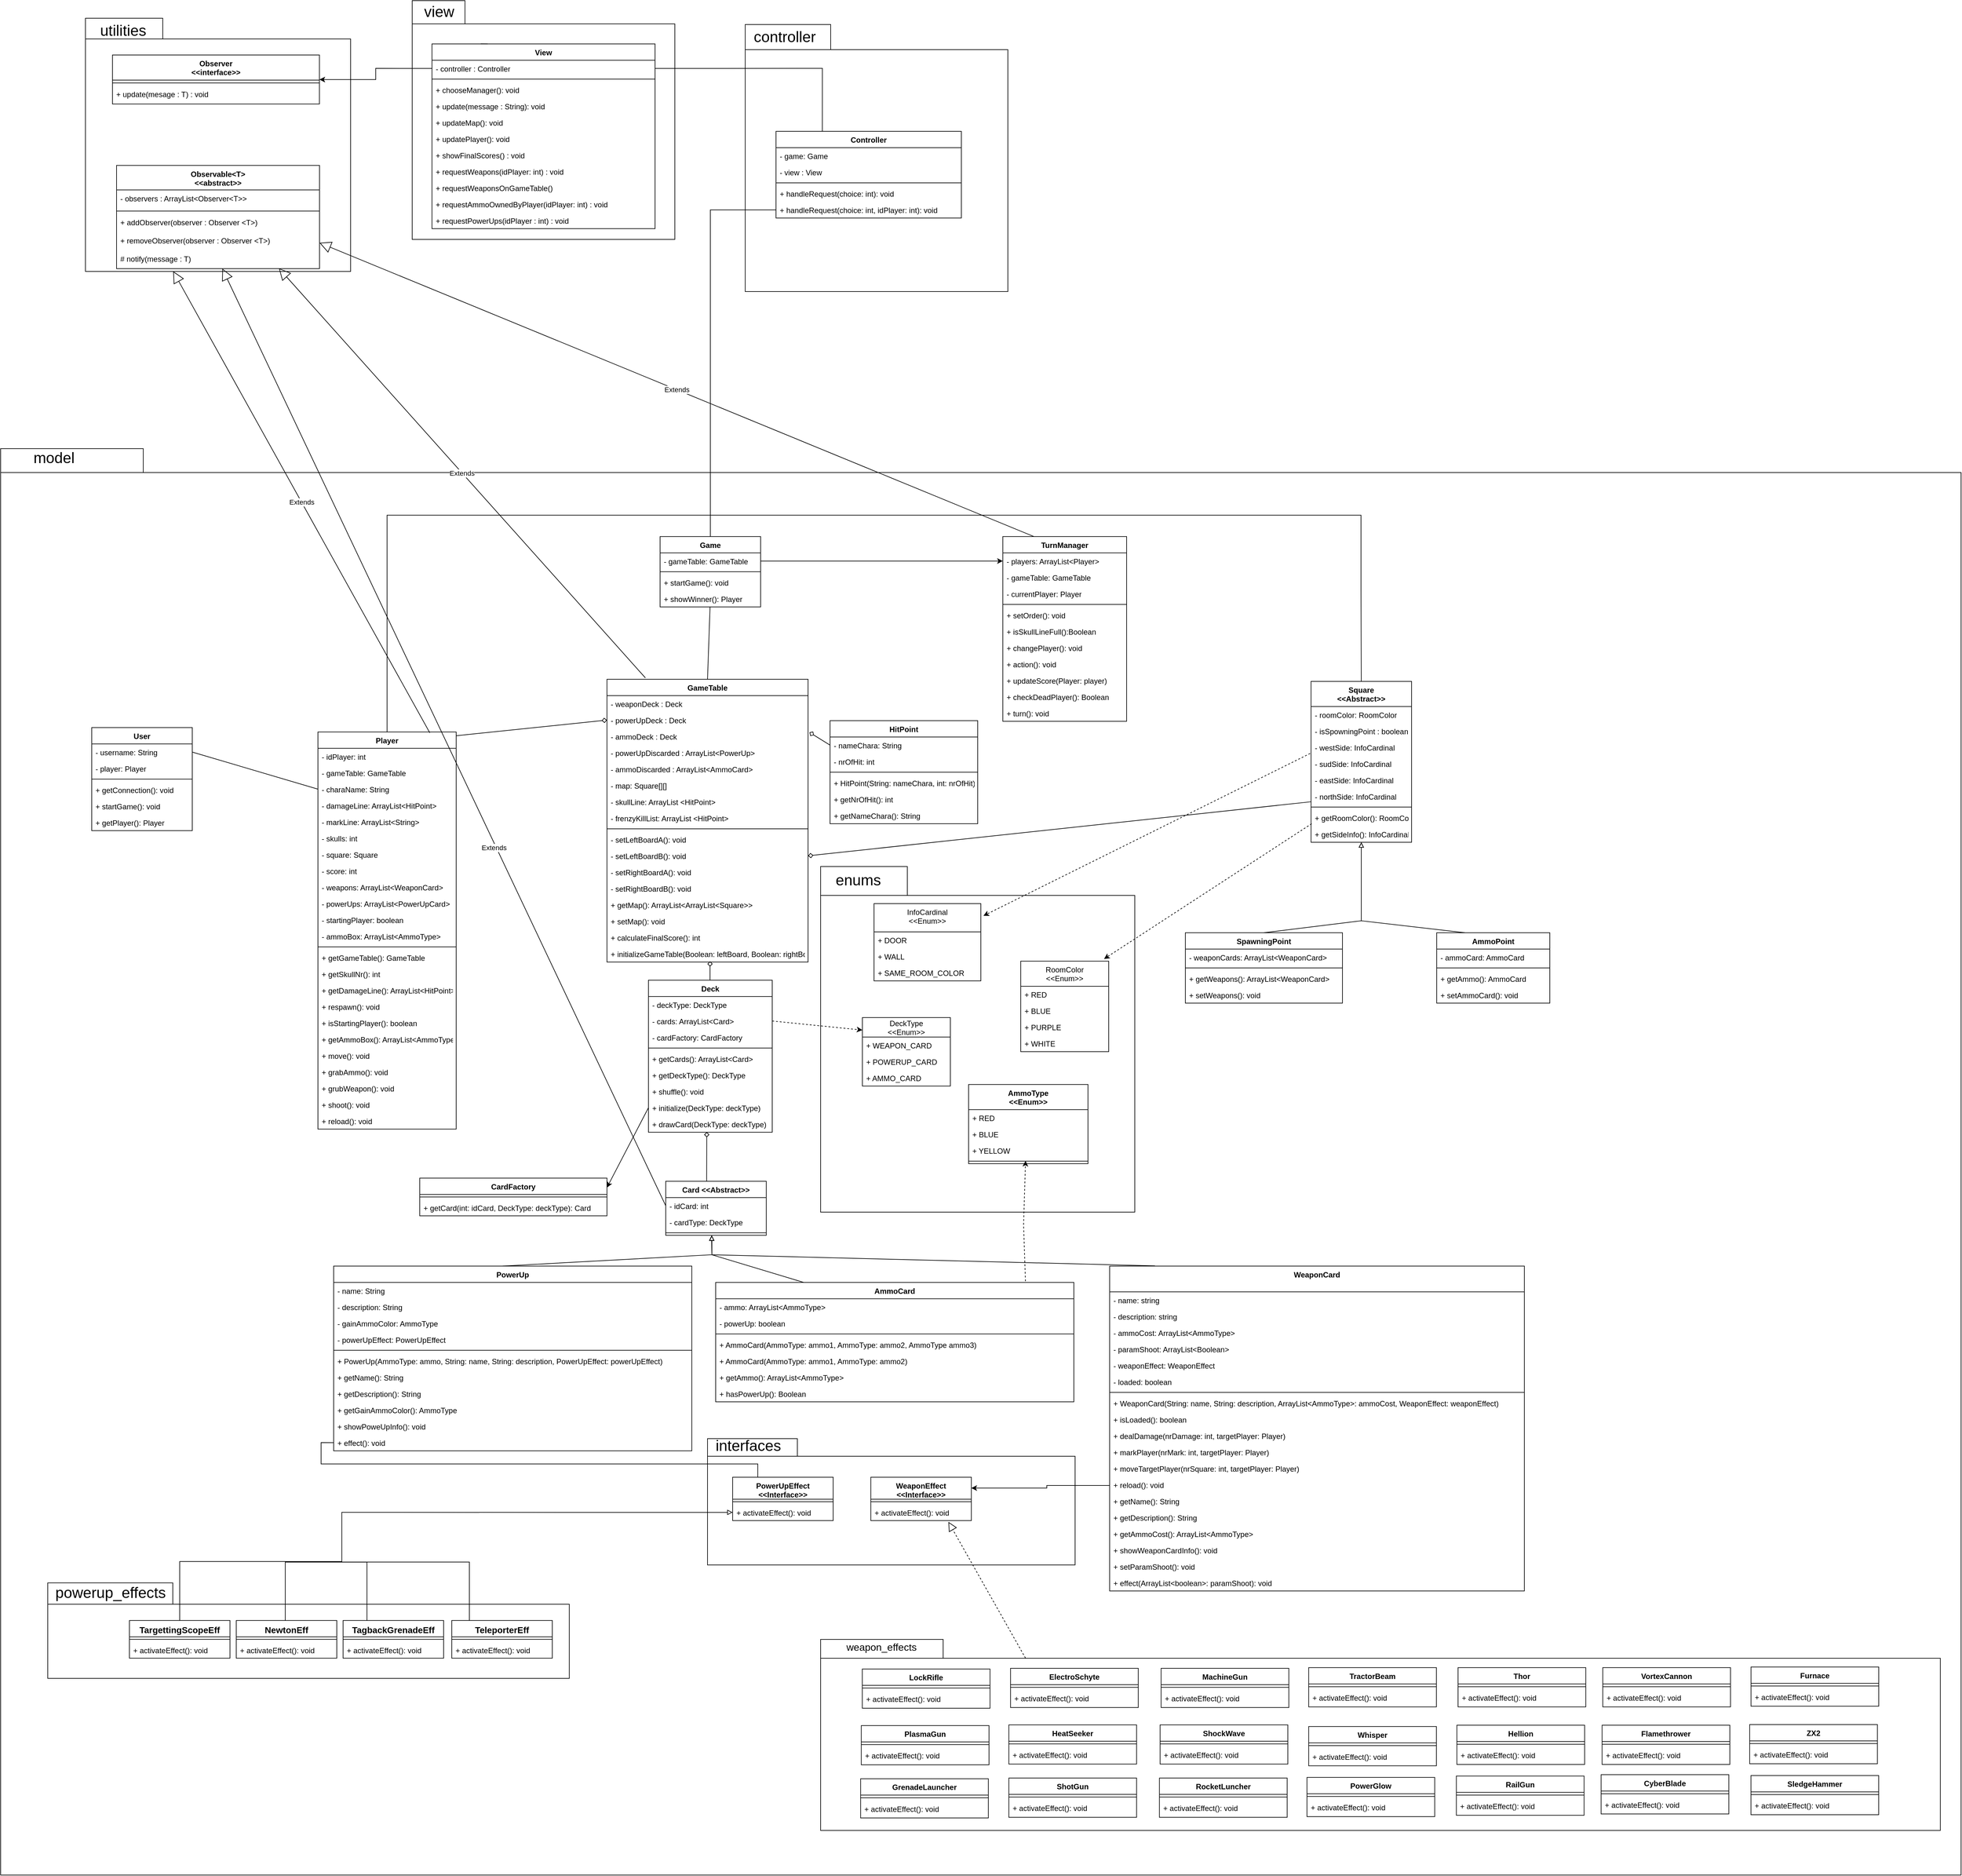 <mxfile version="10.6.0"><diagram id="ItyKR8E9RDt-elFVjzeT" name="Page-1"><mxGraphModel dx="1680" dy="806" grid="1" gridSize="10" guides="1" tooltips="1" connect="1" arrows="1" fold="1" page="1" pageScale="1" pageWidth="3300" pageHeight="4681" math="0" shadow="0"><root><mxCell id="0"/><mxCell id="1" parent="0"/><mxCell id="XIvDEIUedHYDkN7O0bj8-14" value="" style="shape=folder;fontStyle=1;spacingTop=10;tabWidth=186;tabHeight=38;tabPosition=left;html=1;fillColor=#ffffff;" parent="1" vertex="1"><mxGeometry x="75" y="2375" width="3120" height="2270" as="geometry"/></mxCell><mxCell id="-jVu-K-EIy8-bqJSLZUk-14" value="" style="shape=folder;fontStyle=1;spacingTop=10;tabWidth=138;tabHeight=46;tabPosition=left;html=1;fillColor=#ffffff;fontSize=24;" vertex="1" parent="1"><mxGeometry x="1380" y="3040" width="500" height="550" as="geometry"/></mxCell><mxCell id="XIvDEIUedHYDkN7O0bj8-1" value="" style="shape=folder;fontStyle=1;spacingTop=10;tabWidth=123;tabHeight=33;tabPosition=left;html=1;container=0;fillColor=#ffffff;recursiveResize=1;fontSize=24;" parent="1" vertex="1"><mxGeometry x="210" y="1690" width="422" height="403" as="geometry"/></mxCell><mxCell id="bJsyugrBZq4UvE6tA-TI-30" value="Observable&lt;T&gt;&#10;&lt;&lt;abstract&gt;&gt;&#10;" style="swimlane;fontStyle=1;align=center;verticalAlign=top;childLayout=stackLayout;horizontal=1;startSize=39;horizontalStack=0;resizeParent=1;resizeParentMax=0;resizeLast=0;collapsible=1;marginBottom=0;" parent="XIvDEIUedHYDkN7O0bj8-1" vertex="1"><mxGeometry x="49.5" y="234.312" width="323" height="164.173" as="geometry"/></mxCell><mxCell id="bJsyugrBZq4UvE6tA-TI-31" value="- observers : ArrayList&lt;Observer&lt;T&gt;&gt;" style="text;strokeColor=none;fillColor=none;align=left;verticalAlign=top;spacingLeft=4;spacingRight=4;overflow=hidden;rotatable=0;points=[[0,0.5],[1,0.5]];portConstraint=eastwest;" parent="bJsyugrBZq4UvE6tA-TI-30" vertex="1"><mxGeometry y="39" width="323" height="29.058" as="geometry"/></mxCell><mxCell id="bJsyugrBZq4UvE6tA-TI-32" value="" style="line;strokeWidth=1;fillColor=none;align=left;verticalAlign=middle;spacingTop=-1;spacingLeft=3;spacingRight=3;rotatable=0;labelPosition=right;points=[];portConstraint=eastwest;" parent="bJsyugrBZq4UvE6tA-TI-30" vertex="1"><mxGeometry y="68.058" width="323" height="8.941" as="geometry"/></mxCell><mxCell id="bJsyugrBZq4UvE6tA-TI-34" value="+ addObserver(observer : Observer &lt;T&gt;)" style="text;strokeColor=none;fillColor=none;align=left;verticalAlign=top;spacingLeft=4;spacingRight=4;overflow=hidden;rotatable=0;points=[[0,0.5],[1,0.5]];portConstraint=eastwest;" parent="bJsyugrBZq4UvE6tA-TI-30" vertex="1"><mxGeometry y="76.999" width="323" height="29.058" as="geometry"/></mxCell><mxCell id="bJsyugrBZq4UvE6tA-TI-35" value="+ removeObserver(observer : Observer &lt;T&gt;)&#10;" style="text;strokeColor=none;fillColor=none;align=left;verticalAlign=top;spacingLeft=4;spacingRight=4;overflow=hidden;rotatable=0;points=[[0,0.5],[1,0.5]];portConstraint=eastwest;" parent="bJsyugrBZq4UvE6tA-TI-30" vertex="1"><mxGeometry y="106.057" width="323" height="29.058" as="geometry"/></mxCell><mxCell id="bJsyugrBZq4UvE6tA-TI-33" value="# notify(message : T)" style="text;strokeColor=none;fillColor=none;align=left;verticalAlign=top;spacingLeft=4;spacingRight=4;overflow=hidden;rotatable=0;points=[[0,0.5],[1,0.5]];portConstraint=eastwest;" parent="bJsyugrBZq4UvE6tA-TI-30" vertex="1"><mxGeometry y="135.115" width="323" height="29.058" as="geometry"/></mxCell><mxCell id="bJsyugrBZq4UvE6tA-TI-26" value="Observer&#10;&lt;&lt;interface&gt;&gt;&#10;" style="swimlane;fontStyle=1;align=center;verticalAlign=top;childLayout=stackLayout;horizontal=1;startSize=40;horizontalStack=0;resizeParent=1;resizeParentMax=0;resizeLast=0;collapsible=1;marginBottom=0;" parent="XIvDEIUedHYDkN7O0bj8-1" vertex="1"><mxGeometry x="43" y="58.558" width="329.366" height="77.999" as="geometry"/></mxCell><mxCell id="bJsyugrBZq4UvE6tA-TI-28" value="" style="line;strokeWidth=1;fillColor=none;align=left;verticalAlign=middle;spacingTop=-1;spacingLeft=3;spacingRight=3;rotatable=0;labelPosition=right;points=[];portConstraint=eastwest;" parent="bJsyugrBZq4UvE6tA-TI-26" vertex="1"><mxGeometry y="40" width="329.366" height="8.941" as="geometry"/></mxCell><mxCell id="bJsyugrBZq4UvE6tA-TI-29" value="+ update(mesage : T) : void" style="text;strokeColor=none;fillColor=none;align=left;verticalAlign=top;spacingLeft=4;spacingRight=4;overflow=hidden;rotatable=0;points=[[0,0.5],[1,0.5]];portConstraint=eastwest;" parent="bJsyugrBZq4UvE6tA-TI-26" vertex="1"><mxGeometry y="48.941" width="329.366" height="29.058" as="geometry"/></mxCell><mxCell id="eJC-fM2h5w2pZgIHGdkK-2" value="utilities" style="text;html=1;strokeColor=none;fillColor=none;align=center;verticalAlign=middle;whiteSpace=wrap;rounded=0;fontSize=24;" parent="XIvDEIUedHYDkN7O0bj8-1" vertex="1"><mxGeometry x="40" y="10" width="40" height="20" as="geometry"/></mxCell><mxCell id="-jVu-K-EIy8-bqJSLZUk-11" value="" style="shape=folder;fontStyle=1;spacingTop=10;tabWidth=143;tabHeight=28;tabPosition=left;html=1;fontSize=24;" vertex="1" parent="1"><mxGeometry x="1200" y="3950.5" width="585" height="201" as="geometry"/></mxCell><mxCell id="-jVu-K-EIy8-bqJSLZUk-4" value="" style="shape=folder;fontStyle=1;spacingTop=10;tabWidth=199;tabHeight=34;tabPosition=left;html=1;fontSize=24;" vertex="1" parent="1"><mxGeometry x="150" y="4180" width="830" height="152" as="geometry"/></mxCell><mxCell id="XIvDEIUedHYDkN7O0bj8-3" value="&lt;div&gt;&lt;br&gt;&lt;/div&gt;" style="shape=folder;fontStyle=1;spacingTop=10;tabWidth=84;tabHeight=37;tabPosition=left;html=1;fillColor=#ffffff;" parent="1" vertex="1"><mxGeometry x="730" y="1662" width="418" height="380" as="geometry"/></mxCell><mxCell id="XIvDEIUedHYDkN7O0bj8-4" value="" style="shape=folder;fontStyle=1;spacingTop=10;tabWidth=136;tabHeight=40;tabPosition=left;html=1;fillColor=#ffffff;" parent="1" vertex="1"><mxGeometry x="1260" y="1700" width="418" height="425" as="geometry"/></mxCell><mxCell id="CabE9qmcKMRqWUHlm1Z5-269" style="edgeStyle=none;rounded=0;orthogonalLoop=1;jettySize=auto;html=1;exitX=0.5;exitY=0;exitDx=0;exitDy=0;endArrow=none;endFill=0;" parent="1" source="CabE9qmcKMRqWUHlm1Z5-1" target="CabE9qmcKMRqWUHlm1Z5-261" edge="1"><mxGeometry relative="1" as="geometry"/></mxCell><mxCell id="CabE9qmcKMRqWUHlm1Z5-1" value="GameTable&#10;" style="swimlane;fontStyle=1;align=center;verticalAlign=top;childLayout=stackLayout;horizontal=1;startSize=26;horizontalStack=0;resizeParent=1;resizeParentMax=0;resizeLast=0;collapsible=1;marginBottom=0;" parent="1" vertex="1"><mxGeometry x="1040" y="2742" width="320" height="450" as="geometry"><mxRectangle x="920" y="306" width="100" height="26" as="alternateBounds"/></mxGeometry></mxCell><mxCell id="CabE9qmcKMRqWUHlm1Z5-2" value="- weaponDeck : Deck" style="text;strokeColor=none;fillColor=none;align=left;verticalAlign=top;spacingLeft=4;spacingRight=4;overflow=hidden;rotatable=0;points=[[0,0.5],[1,0.5]];portConstraint=eastwest;" parent="CabE9qmcKMRqWUHlm1Z5-1" vertex="1"><mxGeometry y="26" width="320" height="26" as="geometry"/></mxCell><mxCell id="CabE9qmcKMRqWUHlm1Z5-3" value="- powerUpDeck : Deck" style="text;strokeColor=none;fillColor=none;align=left;verticalAlign=top;spacingLeft=4;spacingRight=4;overflow=hidden;rotatable=0;points=[[0,0.5],[1,0.5]];portConstraint=eastwest;" parent="CabE9qmcKMRqWUHlm1Z5-1" vertex="1"><mxGeometry y="52" width="320" height="26" as="geometry"/></mxCell><mxCell id="CabE9qmcKMRqWUHlm1Z5-4" value="- ammoDeck : Deck" style="text;strokeColor=none;fillColor=none;align=left;verticalAlign=top;spacingLeft=4;spacingRight=4;overflow=hidden;rotatable=0;points=[[0,0.5],[1,0.5]];portConstraint=eastwest;" parent="CabE9qmcKMRqWUHlm1Z5-1" vertex="1"><mxGeometry y="78" width="320" height="26" as="geometry"/></mxCell><mxCell id="CabE9qmcKMRqWUHlm1Z5-5" value="- powerUpDiscarded : ArrayList&lt;PowerUp&gt;" style="text;strokeColor=none;fillColor=none;align=left;verticalAlign=top;spacingLeft=4;spacingRight=4;overflow=hidden;rotatable=0;points=[[0,0.5],[1,0.5]];portConstraint=eastwest;" parent="CabE9qmcKMRqWUHlm1Z5-1" vertex="1"><mxGeometry y="104" width="320" height="26" as="geometry"/></mxCell><mxCell id="CabE9qmcKMRqWUHlm1Z5-6" value="- ammoDiscarded : ArrayList&lt;AmmoCard&gt;" style="text;strokeColor=none;fillColor=none;align=left;verticalAlign=top;spacingLeft=4;spacingRight=4;overflow=hidden;rotatable=0;points=[[0,0.5],[1,0.5]];portConstraint=eastwest;" parent="CabE9qmcKMRqWUHlm1Z5-1" vertex="1"><mxGeometry y="130" width="320" height="26" as="geometry"/></mxCell><mxCell id="CabE9qmcKMRqWUHlm1Z5-8" value="- map: Square[][]" style="text;strokeColor=none;fillColor=none;align=left;verticalAlign=top;spacingLeft=4;spacingRight=4;overflow=hidden;rotatable=0;points=[[0,0.5],[1,0.5]];portConstraint=eastwest;" parent="CabE9qmcKMRqWUHlm1Z5-1" vertex="1"><mxGeometry y="156" width="320" height="26" as="geometry"/></mxCell><mxCell id="CabE9qmcKMRqWUHlm1Z5-9" value="- skullLine: ArrayList &lt;HitPoint&gt;" style="text;strokeColor=none;fillColor=none;align=left;verticalAlign=top;spacingLeft=4;spacingRight=4;overflow=hidden;rotatable=0;points=[[0,0.5],[1,0.5]];portConstraint=eastwest;" parent="CabE9qmcKMRqWUHlm1Z5-1" vertex="1"><mxGeometry y="182" width="320" height="26" as="geometry"/></mxCell><mxCell id="CabE9qmcKMRqWUHlm1Z5-10" value="- frenzyKillList: ArrayList &lt;HitPoint&gt;" style="text;strokeColor=none;fillColor=none;align=left;verticalAlign=top;spacingLeft=4;spacingRight=4;overflow=hidden;rotatable=0;points=[[0,0.5],[1,0.5]];portConstraint=eastwest;" parent="CabE9qmcKMRqWUHlm1Z5-1" vertex="1"><mxGeometry y="208" width="320" height="26" as="geometry"/></mxCell><mxCell id="CabE9qmcKMRqWUHlm1Z5-11" value="" style="line;strokeWidth=1;fillColor=none;align=left;verticalAlign=middle;spacingTop=-1;spacingLeft=3;spacingRight=3;rotatable=0;labelPosition=right;points=[];portConstraint=eastwest;" parent="CabE9qmcKMRqWUHlm1Z5-1" vertex="1"><mxGeometry y="234" width="320" height="8" as="geometry"/></mxCell><mxCell id="CabE9qmcKMRqWUHlm1Z5-12" value="- setLeftBoardA(): void" style="text;strokeColor=none;fillColor=none;align=left;verticalAlign=top;spacingLeft=4;spacingRight=4;overflow=hidden;rotatable=0;points=[[0,0.5],[1,0.5]];portConstraint=eastwest;" parent="CabE9qmcKMRqWUHlm1Z5-1" vertex="1"><mxGeometry y="242" width="320" height="26" as="geometry"/></mxCell><mxCell id="CabE9qmcKMRqWUHlm1Z5-13" value="- setLeftBoardB(): void" style="text;strokeColor=none;fillColor=none;align=left;verticalAlign=top;spacingLeft=4;spacingRight=4;overflow=hidden;rotatable=0;points=[[0,0.5],[1,0.5]];portConstraint=eastwest;" parent="CabE9qmcKMRqWUHlm1Z5-1" vertex="1"><mxGeometry y="268" width="320" height="26" as="geometry"/></mxCell><mxCell id="CabE9qmcKMRqWUHlm1Z5-14" value="- setRightBoardA(): void" style="text;strokeColor=none;fillColor=none;align=left;verticalAlign=top;spacingLeft=4;spacingRight=4;overflow=hidden;rotatable=0;points=[[0,0.5],[1,0.5]];portConstraint=eastwest;" parent="CabE9qmcKMRqWUHlm1Z5-1" vertex="1"><mxGeometry y="294" width="320" height="26" as="geometry"/></mxCell><mxCell id="CabE9qmcKMRqWUHlm1Z5-15" value="- setRightBoardB(): void" style="text;strokeColor=none;fillColor=none;align=left;verticalAlign=top;spacingLeft=4;spacingRight=4;overflow=hidden;rotatable=0;points=[[0,0.5],[1,0.5]];portConstraint=eastwest;" parent="CabE9qmcKMRqWUHlm1Z5-1" vertex="1"><mxGeometry y="320" width="320" height="26" as="geometry"/></mxCell><mxCell id="yijIBsAphnvVbj9JOX66-7" value="+ getMap(): ArrayList&lt;ArrayList&lt;Square&gt;&gt;" style="text;strokeColor=none;fillColor=none;align=left;verticalAlign=top;spacingLeft=4;spacingRight=4;overflow=hidden;rotatable=0;points=[[0,0.5],[1,0.5]];portConstraint=eastwest;" parent="CabE9qmcKMRqWUHlm1Z5-1" vertex="1"><mxGeometry y="346" width="320" height="26" as="geometry"/></mxCell><mxCell id="yijIBsAphnvVbj9JOX66-8" value="+ setMap(): void" style="text;strokeColor=none;fillColor=none;align=left;verticalAlign=top;spacingLeft=4;spacingRight=4;overflow=hidden;rotatable=0;points=[[0,0.5],[1,0.5]];portConstraint=eastwest;" parent="CabE9qmcKMRqWUHlm1Z5-1" vertex="1"><mxGeometry y="372" width="320" height="26" as="geometry"/></mxCell><mxCell id="CabE9qmcKMRqWUHlm1Z5-260" value="+ calculateFinalScore(): int" style="text;strokeColor=none;fillColor=none;align=left;verticalAlign=top;spacingLeft=4;spacingRight=4;overflow=hidden;rotatable=0;points=[[0,0.5],[1,0.5]];portConstraint=eastwest;" parent="CabE9qmcKMRqWUHlm1Z5-1" vertex="1"><mxGeometry y="398" width="320" height="26" as="geometry"/></mxCell><mxCell id="CabE9qmcKMRqWUHlm1Z5-17" value="+ initializeGameTable(Boolean: leftBoard, Boolean: rightBoard)" style="text;strokeColor=none;fillColor=none;align=left;verticalAlign=top;spacingLeft=4;spacingRight=4;overflow=hidden;rotatable=0;points=[[0,0.5],[1,0.5]];portConstraint=eastwest;" parent="CabE9qmcKMRqWUHlm1Z5-1" vertex="1"><mxGeometry y="424" width="320" height="26" as="geometry"/></mxCell><mxCell id="_M23sl86J8FiaPhVUn-x-191" style="edgeStyle=orthogonalEdgeStyle;rounded=0;orthogonalLoop=1;jettySize=auto;html=1;startArrow=none;startFill=0;endArrow=diamond;endFill=0;fontSize=14;" parent="1" edge="1"><mxGeometry relative="1" as="geometry"><mxPoint x="1204" y="3221" as="sourcePoint"/><mxPoint x="1204" y="3190.833" as="targetPoint"/><Array as="points"/></mxGeometry></mxCell><mxCell id="CabE9qmcKMRqWUHlm1Z5-18" value="Deck" style="swimlane;fontStyle=1;align=center;verticalAlign=top;childLayout=stackLayout;horizontal=1;startSize=26;horizontalStack=0;resizeParent=1;resizeParentMax=0;resizeLast=0;collapsible=1;marginBottom=0;" parent="1" vertex="1"><mxGeometry x="1106" y="3220.833" width="197" height="242" as="geometry"><mxRectangle x="815" y="319" width="60" height="26" as="alternateBounds"/></mxGeometry></mxCell><mxCell id="CabE9qmcKMRqWUHlm1Z5-19" value="- deckType: DeckType" style="text;strokeColor=none;fillColor=none;align=left;verticalAlign=top;spacingLeft=4;spacingRight=4;overflow=hidden;rotatable=0;points=[[0,0.5],[1,0.5]];portConstraint=eastwest;" parent="CabE9qmcKMRqWUHlm1Z5-18" vertex="1"><mxGeometry y="26" width="197" height="26" as="geometry"/></mxCell><mxCell id="CabE9qmcKMRqWUHlm1Z5-20" value="- cards: ArrayList&lt;Card&gt;" style="text;strokeColor=none;fillColor=none;align=left;verticalAlign=top;spacingLeft=4;spacingRight=4;overflow=hidden;rotatable=0;points=[[0,0.5],[1,0.5]];portConstraint=eastwest;" parent="CabE9qmcKMRqWUHlm1Z5-18" vertex="1"><mxGeometry y="52" width="197" height="26" as="geometry"/></mxCell><mxCell id="CabE9qmcKMRqWUHlm1Z5-21" value="- cardFactory: CardFactory" style="text;strokeColor=none;fillColor=none;align=left;verticalAlign=top;spacingLeft=4;spacingRight=4;overflow=hidden;rotatable=0;points=[[0,0.5],[1,0.5]];portConstraint=eastwest;" parent="CabE9qmcKMRqWUHlm1Z5-18" vertex="1"><mxGeometry y="78" width="197" height="26" as="geometry"/></mxCell><mxCell id="CabE9qmcKMRqWUHlm1Z5-22" value="" style="line;strokeWidth=1;fillColor=none;align=left;verticalAlign=middle;spacingTop=-1;spacingLeft=3;spacingRight=3;rotatable=0;labelPosition=right;points=[];portConstraint=eastwest;" parent="CabE9qmcKMRqWUHlm1Z5-18" vertex="1"><mxGeometry y="104" width="197" height="8" as="geometry"/></mxCell><mxCell id="CabE9qmcKMRqWUHlm1Z5-23" value="+ getCards(): ArrayList&lt;Card&gt;" style="text;strokeColor=none;fillColor=none;align=left;verticalAlign=top;spacingLeft=4;spacingRight=4;overflow=hidden;rotatable=0;points=[[0,0.5],[1,0.5]];portConstraint=eastwest;" parent="CabE9qmcKMRqWUHlm1Z5-18" vertex="1"><mxGeometry y="112" width="197" height="26" as="geometry"/></mxCell><mxCell id="CabE9qmcKMRqWUHlm1Z5-24" value="+ getDeckType(): DeckType" style="text;strokeColor=none;fillColor=none;align=left;verticalAlign=top;spacingLeft=4;spacingRight=4;overflow=hidden;rotatable=0;points=[[0,0.5],[1,0.5]];portConstraint=eastwest;" parent="CabE9qmcKMRqWUHlm1Z5-18" vertex="1"><mxGeometry y="138" width="197" height="26" as="geometry"/></mxCell><mxCell id="CabE9qmcKMRqWUHlm1Z5-25" value="+ shuffle(): void" style="text;strokeColor=none;fillColor=none;align=left;verticalAlign=top;spacingLeft=4;spacingRight=4;overflow=hidden;rotatable=0;points=[[0,0.5],[1,0.5]];portConstraint=eastwest;" parent="CabE9qmcKMRqWUHlm1Z5-18" vertex="1"><mxGeometry y="164" width="197" height="26" as="geometry"/></mxCell><mxCell id="CabE9qmcKMRqWUHlm1Z5-26" value="+ initialize(DeckType: deckType)" style="text;strokeColor=none;fillColor=none;align=left;verticalAlign=top;spacingLeft=4;spacingRight=4;overflow=hidden;rotatable=0;points=[[0,0.5],[1,0.5]];portConstraint=eastwest;" parent="CabE9qmcKMRqWUHlm1Z5-18" vertex="1"><mxGeometry y="190" width="197" height="26" as="geometry"/></mxCell><mxCell id="CabE9qmcKMRqWUHlm1Z5-27" value="+ drawCard(DeckType: deckType)" style="text;strokeColor=none;fillColor=none;align=left;verticalAlign=top;spacingLeft=4;spacingRight=4;overflow=hidden;rotatable=0;points=[[0,0.5],[1,0.5]];portConstraint=eastwest;" parent="CabE9qmcKMRqWUHlm1Z5-18" vertex="1"><mxGeometry y="216" width="197" height="26" as="geometry"/></mxCell><mxCell id="CabE9qmcKMRqWUHlm1Z5-33" value="DeckType&#10;&lt;&lt;Enum&gt;&gt;" style="swimlane;fontStyle=0;childLayout=stackLayout;horizontal=1;startSize=31;fillColor=none;horizontalStack=0;resizeParent=1;resizeParentMax=0;resizeLast=0;collapsible=1;marginBottom=0;" parent="1" vertex="1"><mxGeometry x="1446.5" y="3280.333" width="140" height="109" as="geometry"><mxRectangle x="1240" y="842" width="90" height="26" as="alternateBounds"/></mxGeometry></mxCell><mxCell id="CabE9qmcKMRqWUHlm1Z5-34" value="+ WEAPON_CARD" style="text;strokeColor=none;fillColor=none;align=left;verticalAlign=top;spacingLeft=4;spacingRight=4;overflow=hidden;rotatable=0;points=[[0,0.5],[1,0.5]];portConstraint=eastwest;" parent="CabE9qmcKMRqWUHlm1Z5-33" vertex="1"><mxGeometry y="31" width="140" height="26" as="geometry"/></mxCell><mxCell id="CabE9qmcKMRqWUHlm1Z5-35" value="+ POWERUP_CARD" style="text;strokeColor=none;fillColor=none;align=left;verticalAlign=top;spacingLeft=4;spacingRight=4;overflow=hidden;rotatable=0;points=[[0,0.5],[1,0.5]];portConstraint=eastwest;" parent="CabE9qmcKMRqWUHlm1Z5-33" vertex="1"><mxGeometry y="57" width="140" height="26" as="geometry"/></mxCell><mxCell id="CabE9qmcKMRqWUHlm1Z5-36" value="+ AMMO_CARD" style="text;strokeColor=none;fillColor=none;align=left;verticalAlign=top;spacingLeft=4;spacingRight=4;overflow=hidden;rotatable=0;points=[[0,0.5],[1,0.5]];portConstraint=eastwest;" parent="CabE9qmcKMRqWUHlm1Z5-33" vertex="1"><mxGeometry y="83" width="140" height="26" as="geometry"/></mxCell><mxCell id="CabE9qmcKMRqWUHlm1Z5-37" style="rounded=0;orthogonalLoop=1;jettySize=auto;html=1;exitX=1;exitY=0.5;exitDx=0;exitDy=0;entryX=0;entryY=0.183;entryDx=0;entryDy=0;entryPerimeter=0;endArrow=classic;endFill=1;dashed=1;" parent="1" source="CabE9qmcKMRqWUHlm1Z5-20" target="CabE9qmcKMRqWUHlm1Z5-33" edge="1"><mxGeometry relative="1" as="geometry"/></mxCell><mxCell id="CabE9qmcKMRqWUHlm1Z5-47" style="edgeStyle=none;rounded=0;orthogonalLoop=1;jettySize=auto;html=1;exitX=0.5;exitY=0;exitDx=0;exitDy=0;endArrow=block;endFill=0;entryX=0.5;entryY=1;entryDx=0;entryDy=0;" parent="1" edge="1"><mxGeometry relative="1" as="geometry"><mxPoint x="874" y="3675.833" as="sourcePoint"/><mxPoint x="1206.667" y="3627" as="targetPoint"/><Array as="points"><mxPoint x="1207" y="3657.833"/></Array></mxGeometry></mxCell><mxCell id="CabE9qmcKMRqWUHlm1Z5-38" value="PowerUp" style="swimlane;fontStyle=1;align=center;verticalAlign=top;childLayout=stackLayout;horizontal=1;startSize=26;horizontalStack=0;resizeParent=1;resizeParentMax=0;resizeLast=0;collapsible=1;marginBottom=0;" parent="1" vertex="1"><mxGeometry x="605" y="3675.833" width="570" height="294" as="geometry"><mxRectangle x="510" y="102" width="160" height="26" as="alternateBounds"/></mxGeometry></mxCell><mxCell id="CabE9qmcKMRqWUHlm1Z5-39" value="- name: String" style="text;strokeColor=none;fillColor=none;align=left;verticalAlign=top;spacingLeft=4;spacingRight=4;overflow=hidden;rotatable=0;points=[[0,0.5],[1,0.5]];portConstraint=eastwest;" parent="CabE9qmcKMRqWUHlm1Z5-38" vertex="1"><mxGeometry y="26" width="570" height="26" as="geometry"/></mxCell><mxCell id="CabE9qmcKMRqWUHlm1Z5-40" value="- description: String" style="text;strokeColor=none;fillColor=none;align=left;verticalAlign=top;spacingLeft=4;spacingRight=4;overflow=hidden;rotatable=0;points=[[0,0.5],[1,0.5]];portConstraint=eastwest;" parent="CabE9qmcKMRqWUHlm1Z5-38" vertex="1"><mxGeometry y="52" width="570" height="26" as="geometry"/></mxCell><mxCell id="CabE9qmcKMRqWUHlm1Z5-41" value="- gainAmmoColor: AmmoType" style="text;strokeColor=none;fillColor=none;align=left;verticalAlign=top;spacingLeft=4;spacingRight=4;overflow=hidden;rotatable=0;points=[[0,0.5],[1,0.5]];portConstraint=eastwest;" parent="CabE9qmcKMRqWUHlm1Z5-38" vertex="1"><mxGeometry y="78" width="570" height="26" as="geometry"/></mxCell><mxCell id="yijIBsAphnvVbj9JOX66-10" value="- powerUpEffect: PowerUpEffect" style="text;strokeColor=none;fillColor=none;align=left;verticalAlign=top;spacingLeft=4;spacingRight=4;overflow=hidden;rotatable=0;points=[[0,0.5],[1,0.5]];portConstraint=eastwest;" parent="CabE9qmcKMRqWUHlm1Z5-38" vertex="1"><mxGeometry y="104" width="570" height="26" as="geometry"/></mxCell><mxCell id="CabE9qmcKMRqWUHlm1Z5-42" value="" style="line;strokeWidth=1;fillColor=none;align=left;verticalAlign=middle;spacingTop=-1;spacingLeft=3;spacingRight=3;rotatable=0;labelPosition=right;points=[];portConstraint=eastwest;" parent="CabE9qmcKMRqWUHlm1Z5-38" vertex="1"><mxGeometry y="130" width="570" height="8" as="geometry"/></mxCell><mxCell id="CabE9qmcKMRqWUHlm1Z5-43" value="+ PowerUp(AmmoType: ammo, String: name, String: description, PowerUpEffect: powerUpEffect)" style="text;strokeColor=none;fillColor=none;align=left;verticalAlign=top;spacingLeft=4;spacingRight=4;overflow=hidden;rotatable=0;points=[[0,0.5],[1,0.5]];portConstraint=eastwest;" parent="CabE9qmcKMRqWUHlm1Z5-38" vertex="1"><mxGeometry y="138" width="570" height="26" as="geometry"/></mxCell><mxCell id="CabE9qmcKMRqWUHlm1Z5-44" value="+ getName(): String" style="text;strokeColor=none;fillColor=none;align=left;verticalAlign=top;spacingLeft=4;spacingRight=4;overflow=hidden;rotatable=0;points=[[0,0.5],[1,0.5]];portConstraint=eastwest;" parent="CabE9qmcKMRqWUHlm1Z5-38" vertex="1"><mxGeometry y="164" width="570" height="26" as="geometry"/></mxCell><mxCell id="CabE9qmcKMRqWUHlm1Z5-45" value="+ getDescription(): String" style="text;strokeColor=none;fillColor=none;align=left;verticalAlign=top;spacingLeft=4;spacingRight=4;overflow=hidden;rotatable=0;points=[[0,0.5],[1,0.5]];portConstraint=eastwest;" parent="CabE9qmcKMRqWUHlm1Z5-38" vertex="1"><mxGeometry y="190" width="570" height="26" as="geometry"/></mxCell><mxCell id="CabE9qmcKMRqWUHlm1Z5-46" value="+ getGainAmmoColor(): AmmoType" style="text;strokeColor=none;fillColor=none;align=left;verticalAlign=top;spacingLeft=4;spacingRight=4;overflow=hidden;rotatable=0;points=[[0,0.5],[1,0.5]];portConstraint=eastwest;" parent="CabE9qmcKMRqWUHlm1Z5-38" vertex="1"><mxGeometry y="216" width="570" height="26" as="geometry"/></mxCell><mxCell id="VEn7UUv1zO3Xp-WGCuJb-5" value="+ showPoweUpInfo(): void " style="text;strokeColor=none;fillColor=none;align=left;verticalAlign=top;spacingLeft=4;spacingRight=4;overflow=hidden;rotatable=0;points=[[0,0.5],[1,0.5]];portConstraint=eastwest;" parent="CabE9qmcKMRqWUHlm1Z5-38" vertex="1"><mxGeometry y="242" width="570" height="26" as="geometry"/></mxCell><mxCell id="CabE9qmcKMRqWUHlm1Z5-132" value="+ effect(): void" style="text;strokeColor=none;fillColor=none;align=left;verticalAlign=top;spacingLeft=4;spacingRight=4;overflow=hidden;rotatable=0;points=[[0,0.5],[1,0.5]];portConstraint=eastwest;" parent="CabE9qmcKMRqWUHlm1Z5-38" vertex="1"><mxGeometry y="268" width="570" height="26" as="geometry"/></mxCell><mxCell id="CabE9qmcKMRqWUHlm1Z5-56" style="edgeStyle=none;rounded=0;orthogonalLoop=1;jettySize=auto;html=1;exitX=0.25;exitY=0;exitDx=0;exitDy=0;endArrow=block;endFill=0;entryX=0.5;entryY=1;entryDx=0;entryDy=0;" parent="1" edge="1"><mxGeometry relative="1" as="geometry"><mxPoint x="1353" y="3701.833" as="sourcePoint"/><mxPoint x="1206.667" y="3627" as="targetPoint"/><Array as="points"><mxPoint x="1207" y="3657.833"/></Array></mxGeometry></mxCell><mxCell id="CabE9qmcKMRqWUHlm1Z5-275" style="edgeStyle=none;rounded=0;orthogonalLoop=1;jettySize=auto;html=1;endArrow=classic;endFill=1;dashed=1;entryX=0.477;entryY=0.44;entryDx=0;entryDy=0;entryPerimeter=0;" parent="1" target="CabE9qmcKMRqWUHlm1Z5-106" edge="1"><mxGeometry relative="1" as="geometry"><Array as="points"><mxPoint x="1703" y="3610"/></Array><mxPoint x="1706" y="3700" as="sourcePoint"/><mxPoint x="1703" y="3520" as="targetPoint"/></mxGeometry></mxCell><mxCell id="CabE9qmcKMRqWUHlm1Z5-48" value="AmmoCard" style="swimlane;fontStyle=1;align=center;verticalAlign=top;childLayout=stackLayout;horizontal=1;startSize=26;horizontalStack=0;resizeParent=1;resizeParentMax=0;resizeLast=0;collapsible=1;marginBottom=0;" parent="1" vertex="1"><mxGeometry x="1213" y="3701.833" width="570" height="190" as="geometry"><mxRectangle x="1058" y="1118" width="90" height="26" as="alternateBounds"/></mxGeometry></mxCell><mxCell id="CabE9qmcKMRqWUHlm1Z5-49" value="- ammo: ArrayList&lt;AmmoType&gt;" style="text;strokeColor=none;fillColor=none;align=left;verticalAlign=top;spacingLeft=4;spacingRight=4;overflow=hidden;rotatable=0;points=[[0,0.5],[1,0.5]];portConstraint=eastwest;" parent="CabE9qmcKMRqWUHlm1Z5-48" vertex="1"><mxGeometry y="26" width="570" height="26" as="geometry"/></mxCell><mxCell id="CabE9qmcKMRqWUHlm1Z5-50" value="- powerUp: boolean" style="text;strokeColor=none;fillColor=none;align=left;verticalAlign=top;spacingLeft=4;spacingRight=4;overflow=hidden;rotatable=0;points=[[0,0.5],[1,0.5]];portConstraint=eastwest;" parent="CabE9qmcKMRqWUHlm1Z5-48" vertex="1"><mxGeometry y="52" width="570" height="26" as="geometry"/></mxCell><mxCell id="CabE9qmcKMRqWUHlm1Z5-51" value="" style="line;strokeWidth=1;fillColor=none;align=left;verticalAlign=middle;spacingTop=-1;spacingLeft=3;spacingRight=3;rotatable=0;labelPosition=right;points=[];portConstraint=eastwest;" parent="CabE9qmcKMRqWUHlm1Z5-48" vertex="1"><mxGeometry y="78" width="570" height="8" as="geometry"/></mxCell><mxCell id="CabE9qmcKMRqWUHlm1Z5-52" value="+ AmmoCard(AmmoType: ammo1, AmmoType: ammo2, AmmoType ammo3)" style="text;strokeColor=none;fillColor=none;align=left;verticalAlign=top;spacingLeft=4;spacingRight=4;overflow=hidden;rotatable=0;points=[[0,0.5],[1,0.5]];portConstraint=eastwest;" parent="CabE9qmcKMRqWUHlm1Z5-48" vertex="1"><mxGeometry y="86" width="570" height="26" as="geometry"/></mxCell><mxCell id="CabE9qmcKMRqWUHlm1Z5-53" value="+ AmmoCard(AmmoType: ammo1, AmmoType: ammo2)" style="text;strokeColor=none;fillColor=none;align=left;verticalAlign=top;spacingLeft=4;spacingRight=4;overflow=hidden;rotatable=0;points=[[0,0.5],[1,0.5]];portConstraint=eastwest;" parent="CabE9qmcKMRqWUHlm1Z5-48" vertex="1"><mxGeometry y="112" width="570" height="26" as="geometry"/></mxCell><mxCell id="CabE9qmcKMRqWUHlm1Z5-54" value="+ getAmmo(): ArrayList&lt;AmmoType&gt;" style="text;strokeColor=none;fillColor=none;align=left;verticalAlign=top;spacingLeft=4;spacingRight=4;overflow=hidden;rotatable=0;points=[[0,0.5],[1,0.5]];portConstraint=eastwest;" parent="CabE9qmcKMRqWUHlm1Z5-48" vertex="1"><mxGeometry y="138" width="570" height="26" as="geometry"/></mxCell><mxCell id="CabE9qmcKMRqWUHlm1Z5-55" value="+ hasPowerUp(): Boolean" style="text;strokeColor=none;fillColor=none;align=left;verticalAlign=top;spacingLeft=4;spacingRight=4;overflow=hidden;rotatable=0;points=[[0,0.5],[1,0.5]];portConstraint=eastwest;" parent="CabE9qmcKMRqWUHlm1Z5-48" vertex="1"><mxGeometry y="164" width="570" height="26" as="geometry"/></mxCell><mxCell id="CabE9qmcKMRqWUHlm1Z5-89" style="edgeStyle=none;rounded=0;orthogonalLoop=1;jettySize=auto;html=1;exitX=0.25;exitY=0;exitDx=0;exitDy=0;endArrow=block;endFill=0;entryX=0.5;entryY=1;entryDx=0;entryDy=0;" parent="1" edge="1"><mxGeometry relative="1" as="geometry"><mxPoint x="1912.059" y="3675.48" as="sourcePoint"/><mxPoint x="1206.667" y="3627" as="targetPoint"/><Array as="points"><mxPoint x="1207" y="3657.833"/></Array></mxGeometry></mxCell><mxCell id="CabE9qmcKMRqWUHlm1Z5-73" value="WeaponCard&#10;" style="swimlane;fontStyle=1;align=center;verticalAlign=top;childLayout=stackLayout;horizontal=1;startSize=41;horizontalStack=0;resizeParent=1;resizeParentMax=0;resizeLast=0;collapsible=1;marginBottom=0;" parent="1" vertex="1"><mxGeometry x="1840" y="3675.833" width="660" height="517" as="geometry"><mxRectangle x="1840" y="1118" width="180" height="26" as="alternateBounds"/></mxGeometry></mxCell><mxCell id="CabE9qmcKMRqWUHlm1Z5-74" value="- name: string" style="text;strokeColor=none;fillColor=none;align=left;verticalAlign=top;spacingLeft=4;spacingRight=4;overflow=hidden;rotatable=0;points=[[0,0.5],[1,0.5]];portConstraint=eastwest;" parent="CabE9qmcKMRqWUHlm1Z5-73" vertex="1"><mxGeometry y="41" width="660" height="26" as="geometry"/></mxCell><mxCell id="CabE9qmcKMRqWUHlm1Z5-75" value="- description: string" style="text;strokeColor=none;fillColor=none;align=left;verticalAlign=top;spacingLeft=4;spacingRight=4;overflow=hidden;rotatable=0;points=[[0,0.5],[1,0.5]];portConstraint=eastwest;" parent="CabE9qmcKMRqWUHlm1Z5-73" vertex="1"><mxGeometry y="67" width="660" height="26" as="geometry"/></mxCell><mxCell id="CabE9qmcKMRqWUHlm1Z5-76" value="- ammoCost: ArrayList&lt;AmmoType&gt;" style="text;strokeColor=none;fillColor=none;align=left;verticalAlign=top;spacingLeft=4;spacingRight=4;overflow=hidden;rotatable=0;points=[[0,0.5],[1,0.5]];portConstraint=eastwest;" parent="CabE9qmcKMRqWUHlm1Z5-73" vertex="1"><mxGeometry y="93" width="660" height="26" as="geometry"/></mxCell><mxCell id="CabE9qmcKMRqWUHlm1Z5-77" value="- paramShoot: ArrayList&lt;Boolean&gt;" style="text;strokeColor=none;fillColor=none;align=left;verticalAlign=top;spacingLeft=4;spacingRight=4;overflow=hidden;rotatable=0;points=[[0,0.5],[1,0.5]];portConstraint=eastwest;" parent="CabE9qmcKMRqWUHlm1Z5-73" vertex="1"><mxGeometry y="119" width="660" height="26" as="geometry"/></mxCell><mxCell id="CabE9qmcKMRqWUHlm1Z5-161" value="- weaponEffect: WeaponEffect" style="text;strokeColor=none;fillColor=none;align=left;verticalAlign=top;spacingLeft=4;spacingRight=4;overflow=hidden;rotatable=0;points=[[0,0.5],[1,0.5]];portConstraint=eastwest;" parent="CabE9qmcKMRqWUHlm1Z5-73" vertex="1"><mxGeometry y="145" width="660" height="26" as="geometry"/></mxCell><mxCell id="CabE9qmcKMRqWUHlm1Z5-267" value="- loaded: boolean" style="text;strokeColor=none;fillColor=none;align=left;verticalAlign=top;spacingLeft=4;spacingRight=4;overflow=hidden;rotatable=0;points=[[0,0.5],[1,0.5]];portConstraint=eastwest;" parent="CabE9qmcKMRqWUHlm1Z5-73" vertex="1"><mxGeometry y="171" width="660" height="26" as="geometry"/></mxCell><mxCell id="CabE9qmcKMRqWUHlm1Z5-78" value="" style="line;strokeWidth=1;fillColor=none;align=left;verticalAlign=middle;spacingTop=-1;spacingLeft=3;spacingRight=3;rotatable=0;labelPosition=right;points=[];portConstraint=eastwest;" parent="CabE9qmcKMRqWUHlm1Z5-73" vertex="1"><mxGeometry y="197" width="660" height="8" as="geometry"/></mxCell><mxCell id="CabE9qmcKMRqWUHlm1Z5-79" value="+ WeaponCard(String: name, String: description, ArrayList&lt;AmmoType&gt;: ammoCost, WeaponEffect: weaponEffect)" style="text;strokeColor=none;fillColor=none;align=left;verticalAlign=top;spacingLeft=4;spacingRight=4;overflow=hidden;rotatable=0;points=[[0,0.5],[1,0.5]];portConstraint=eastwest;" parent="CabE9qmcKMRqWUHlm1Z5-73" vertex="1"><mxGeometry y="205" width="660" height="26" as="geometry"/></mxCell><mxCell id="CabE9qmcKMRqWUHlm1Z5-266" value="+ isLoaded(): boolean" style="text;strokeColor=none;fillColor=none;align=left;verticalAlign=top;spacingLeft=4;spacingRight=4;overflow=hidden;rotatable=0;points=[[0,0.5],[1,0.5]];portConstraint=eastwest;" parent="CabE9qmcKMRqWUHlm1Z5-73" vertex="1"><mxGeometry y="231" width="660" height="26" as="geometry"/></mxCell><mxCell id="CabE9qmcKMRqWUHlm1Z5-80" value="+ dealDamage(nrDamage: int, targetPlayer: Player)" style="text;strokeColor=none;fillColor=none;align=left;verticalAlign=top;spacingLeft=4;spacingRight=4;overflow=hidden;rotatable=0;points=[[0,0.5],[1,0.5]];portConstraint=eastwest;" parent="CabE9qmcKMRqWUHlm1Z5-73" vertex="1"><mxGeometry y="257" width="660" height="26" as="geometry"/></mxCell><mxCell id="CabE9qmcKMRqWUHlm1Z5-81" value="+ markPlayer(nrMark: int, targetPlayer: Player)" style="text;strokeColor=none;fillColor=none;align=left;verticalAlign=top;spacingLeft=4;spacingRight=4;overflow=hidden;rotatable=0;points=[[0,0.5],[1,0.5]];portConstraint=eastwest;" parent="CabE9qmcKMRqWUHlm1Z5-73" vertex="1"><mxGeometry y="283" width="660" height="26" as="geometry"/></mxCell><mxCell id="CabE9qmcKMRqWUHlm1Z5-82" value="+ moveTargetPlayer(nrSquare: int, targetPlayer: Player)" style="text;strokeColor=none;fillColor=none;align=left;verticalAlign=top;spacingLeft=4;spacingRight=4;overflow=hidden;rotatable=0;points=[[0,0.5],[1,0.5]];portConstraint=eastwest;" parent="CabE9qmcKMRqWUHlm1Z5-73" vertex="1"><mxGeometry y="309" width="660" height="26" as="geometry"/></mxCell><mxCell id="CabE9qmcKMRqWUHlm1Z5-83" value="+ reload(): void" style="text;strokeColor=none;fillColor=none;align=left;verticalAlign=top;spacingLeft=4;spacingRight=4;overflow=hidden;rotatable=0;points=[[0,0.5],[1,0.5]];portConstraint=eastwest;" parent="CabE9qmcKMRqWUHlm1Z5-73" vertex="1"><mxGeometry y="335" width="660" height="26" as="geometry"/></mxCell><mxCell id="CabE9qmcKMRqWUHlm1Z5-84" value="+ getName(): String" style="text;strokeColor=none;fillColor=none;align=left;verticalAlign=top;spacingLeft=4;spacingRight=4;overflow=hidden;rotatable=0;points=[[0,0.5],[1,0.5]];portConstraint=eastwest;" parent="CabE9qmcKMRqWUHlm1Z5-73" vertex="1"><mxGeometry y="361" width="660" height="26" as="geometry"/></mxCell><mxCell id="CabE9qmcKMRqWUHlm1Z5-85" value="+ getDescription(): String" style="text;strokeColor=none;fillColor=none;align=left;verticalAlign=top;spacingLeft=4;spacingRight=4;overflow=hidden;rotatable=0;points=[[0,0.5],[1,0.5]];portConstraint=eastwest;" parent="CabE9qmcKMRqWUHlm1Z5-73" vertex="1"><mxGeometry y="387" width="660" height="26" as="geometry"/></mxCell><mxCell id="CabE9qmcKMRqWUHlm1Z5-86" value="+ getAmmoCost(): ArrayList&lt;AmmoType&gt;" style="text;strokeColor=none;fillColor=none;align=left;verticalAlign=top;spacingLeft=4;spacingRight=4;overflow=hidden;rotatable=0;points=[[0,0.5],[1,0.5]];portConstraint=eastwest;" parent="CabE9qmcKMRqWUHlm1Z5-73" vertex="1"><mxGeometry y="413" width="660" height="26" as="geometry"/></mxCell><mxCell id="VEn7UUv1zO3Xp-WGCuJb-7" value="+ showWeaponCardInfo(): void" style="text;strokeColor=none;fillColor=none;align=left;verticalAlign=top;spacingLeft=4;spacingRight=4;overflow=hidden;rotatable=0;points=[[0,0.5],[1,0.5]];portConstraint=eastwest;" parent="CabE9qmcKMRqWUHlm1Z5-73" vertex="1"><mxGeometry y="439" width="660" height="26" as="geometry"/></mxCell><mxCell id="CabE9qmcKMRqWUHlm1Z5-87" value="+ setParamShoot(): void" style="text;strokeColor=none;fillColor=none;align=left;verticalAlign=top;spacingLeft=4;spacingRight=4;overflow=hidden;rotatable=0;points=[[0,0.5],[1,0.5]];portConstraint=eastwest;" parent="CabE9qmcKMRqWUHlm1Z5-73" vertex="1"><mxGeometry y="465" width="660" height="26" as="geometry"/></mxCell><mxCell id="CabE9qmcKMRqWUHlm1Z5-88" value="+ effect(ArrayList&lt;boolean&gt;: paramShoot): void" style="text;strokeColor=none;fillColor=none;align=left;verticalAlign=top;spacingLeft=4;spacingRight=4;overflow=hidden;rotatable=0;points=[[0,0.5],[1,0.5]];portConstraint=eastwest;" parent="CabE9qmcKMRqWUHlm1Z5-73" vertex="1"><mxGeometry y="491" width="660" height="26" as="geometry"/></mxCell><mxCell id="CabE9qmcKMRqWUHlm1Z5-100" style="edgeStyle=none;rounded=0;orthogonalLoop=1;jettySize=auto;html=1;exitX=0.407;exitY=0;exitDx=0;exitDy=0;entryX=0.471;entryY=0.989;entryDx=0;entryDy=0;endArrow=diamond;endFill=0;entryPerimeter=0;exitPerimeter=0;" parent="1" source="CabE9qmcKMRqWUHlm1Z5-91" target="CabE9qmcKMRqWUHlm1Z5-27" edge="1"><mxGeometry relative="1" as="geometry"><Array as="points"/></mxGeometry></mxCell><mxCell id="CabE9qmcKMRqWUHlm1Z5-91" value="Card &lt;&lt;Abstract&gt;&gt;" style="swimlane;fontStyle=1;align=center;verticalAlign=top;childLayout=stackLayout;horizontal=1;startSize=26;horizontalStack=0;resizeParent=1;resizeParentMax=0;resizeLast=0;collapsible=1;marginBottom=0;" parent="1" vertex="1"><mxGeometry x="1133.5" y="3540.833" width="160" height="86" as="geometry"><mxRectangle x="1139.5" y="1080" width="130" height="26" as="alternateBounds"/></mxGeometry></mxCell><mxCell id="CabE9qmcKMRqWUHlm1Z5-92" value="- idCard: int" style="text;strokeColor=none;fillColor=none;align=left;verticalAlign=top;spacingLeft=4;spacingRight=4;overflow=hidden;rotatable=0;points=[[0,0.5],[1,0.5]];portConstraint=eastwest;" parent="CabE9qmcKMRqWUHlm1Z5-91" vertex="1"><mxGeometry y="26" width="160" height="26" as="geometry"/></mxCell><mxCell id="CabE9qmcKMRqWUHlm1Z5-93" value="- cardType: DeckType" style="text;strokeColor=none;fillColor=none;align=left;verticalAlign=top;spacingLeft=4;spacingRight=4;overflow=hidden;rotatable=0;points=[[0,0.5],[1,0.5]];portConstraint=eastwest;" parent="CabE9qmcKMRqWUHlm1Z5-91" vertex="1"><mxGeometry y="52" width="160" height="26" as="geometry"/></mxCell><mxCell id="CabE9qmcKMRqWUHlm1Z5-94" value="" style="line;strokeWidth=1;fillColor=none;align=left;verticalAlign=middle;spacingTop=-1;spacingLeft=3;spacingRight=3;rotatable=0;labelPosition=right;points=[];portConstraint=eastwest;" parent="CabE9qmcKMRqWUHlm1Z5-91" vertex="1"><mxGeometry y="78" width="160" height="8" as="geometry"/></mxCell><mxCell id="CabE9qmcKMRqWUHlm1Z5-102" value="AmmoType&#10; &lt;&lt;Enum&gt;&gt;" style="swimlane;fontStyle=1;align=center;verticalAlign=top;childLayout=stackLayout;horizontal=1;startSize=40;horizontalStack=0;resizeParent=1;resizeParentMax=0;resizeLast=0;collapsible=1;marginBottom=0;" parent="1" vertex="1"><mxGeometry x="1615.5" y="3386.833" width="190" height="126" as="geometry"><mxRectangle x="1395" y="980" width="190" height="26" as="alternateBounds"/></mxGeometry></mxCell><mxCell id="CabE9qmcKMRqWUHlm1Z5-103" value="+ RED" style="text;strokeColor=none;fillColor=none;align=left;verticalAlign=top;spacingLeft=4;spacingRight=4;overflow=hidden;rotatable=0;points=[[0,0.5],[1,0.5]];portConstraint=eastwest;" parent="CabE9qmcKMRqWUHlm1Z5-102" vertex="1"><mxGeometry y="40" width="190" height="26" as="geometry"/></mxCell><mxCell id="CabE9qmcKMRqWUHlm1Z5-104" value="+ BLUE" style="text;strokeColor=none;fillColor=none;align=left;verticalAlign=top;spacingLeft=4;spacingRight=4;overflow=hidden;rotatable=0;points=[[0,0.5],[1,0.5]];portConstraint=eastwest;" parent="CabE9qmcKMRqWUHlm1Z5-102" vertex="1"><mxGeometry y="66" width="190" height="26" as="geometry"/></mxCell><mxCell id="CabE9qmcKMRqWUHlm1Z5-105" value="+ YELLOW" style="text;strokeColor=none;fillColor=none;align=left;verticalAlign=top;spacingLeft=4;spacingRight=4;overflow=hidden;rotatable=0;points=[[0,0.5],[1,0.5]];portConstraint=eastwest;" parent="CabE9qmcKMRqWUHlm1Z5-102" vertex="1"><mxGeometry y="92" width="190" height="26" as="geometry"/></mxCell><mxCell id="CabE9qmcKMRqWUHlm1Z5-106" value="" style="line;strokeWidth=1;fillColor=none;align=left;verticalAlign=middle;spacingTop=-1;spacingLeft=3;spacingRight=3;rotatable=0;labelPosition=right;points=[];portConstraint=eastwest;" parent="CabE9qmcKMRqWUHlm1Z5-102" vertex="1"><mxGeometry y="118" width="190" height="8" as="geometry"/></mxCell><mxCell id="CabE9qmcKMRqWUHlm1Z5-274" style="edgeStyle=none;rounded=0;orthogonalLoop=1;jettySize=auto;html=1;exitX=0.5;exitY=0;exitDx=0;exitDy=0;entryX=0.5;entryY=0;entryDx=0;entryDy=0;endArrow=none;endFill=0;" parent="1" source="CabE9qmcKMRqWUHlm1Z5-107" target="CabE9qmcKMRqWUHlm1Z5-177" edge="1"><mxGeometry relative="1" as="geometry"><Array as="points"><mxPoint x="690" y="2480.833"/><mxPoint x="2240" y="2480.833"/><mxPoint x="2240" y="2600.833"/></Array></mxGeometry></mxCell><mxCell id="CabE9qmcKMRqWUHlm1Z5-107" value="Player" style="swimlane;fontStyle=1;align=center;verticalAlign=top;childLayout=stackLayout;horizontal=1;startSize=26;horizontalStack=0;resizeParent=1;resizeParentMax=0;resizeLast=0;collapsible=1;marginBottom=0;" parent="1" vertex="1"><mxGeometry x="580" y="2825.833" width="220" height="632" as="geometry"><mxRectangle x="470" y="358" width="70" height="26" as="alternateBounds"/></mxGeometry></mxCell><mxCell id="VEn7UUv1zO3Xp-WGCuJb-2" value="- idPlayer: int" style="text;strokeColor=none;fillColor=none;align=left;verticalAlign=top;spacingLeft=4;spacingRight=4;overflow=hidden;rotatable=0;points=[[0,0.5],[1,0.5]];portConstraint=eastwest;" parent="CabE9qmcKMRqWUHlm1Z5-107" vertex="1"><mxGeometry y="26" width="220" height="26" as="geometry"/></mxCell><mxCell id="CabE9qmcKMRqWUHlm1Z5-224" value="- gameTable: GameTable" style="text;strokeColor=none;fillColor=none;align=left;verticalAlign=top;spacingLeft=4;spacingRight=4;overflow=hidden;rotatable=0;points=[[0,0.5],[1,0.5]];portConstraint=eastwest;" parent="CabE9qmcKMRqWUHlm1Z5-107" vertex="1"><mxGeometry y="52" width="220" height="26" as="geometry"/></mxCell><mxCell id="CabE9qmcKMRqWUHlm1Z5-109" value="- charaName: String" style="text;strokeColor=none;fillColor=none;align=left;verticalAlign=top;spacingLeft=4;spacingRight=4;overflow=hidden;rotatable=0;points=[[0,0.5],[1,0.5]];portConstraint=eastwest;" parent="CabE9qmcKMRqWUHlm1Z5-107" vertex="1"><mxGeometry y="78" width="220" height="26" as="geometry"/></mxCell><mxCell id="CabE9qmcKMRqWUHlm1Z5-110" value="- damageLine: ArrayList&lt;HitPoint&gt;" style="text;strokeColor=none;fillColor=none;align=left;verticalAlign=top;spacingLeft=4;spacingRight=4;overflow=hidden;rotatable=0;points=[[0,0.5],[1,0.5]];portConstraint=eastwest;" parent="CabE9qmcKMRqWUHlm1Z5-107" vertex="1"><mxGeometry y="104" width="220" height="26" as="geometry"/></mxCell><mxCell id="CabE9qmcKMRqWUHlm1Z5-111" value="- markLine: ArrayList&lt;String&gt;&#10;" style="text;strokeColor=none;fillColor=none;align=left;verticalAlign=top;spacingLeft=4;spacingRight=4;overflow=hidden;rotatable=0;points=[[0,0.5],[1,0.5]];portConstraint=eastwest;" parent="CabE9qmcKMRqWUHlm1Z5-107" vertex="1"><mxGeometry y="130" width="220" height="26" as="geometry"/></mxCell><mxCell id="CabE9qmcKMRqWUHlm1Z5-112" value="- skulls: int" style="text;strokeColor=none;fillColor=none;align=left;verticalAlign=top;spacingLeft=4;spacingRight=4;overflow=hidden;rotatable=0;points=[[0,0.5],[1,0.5]];portConstraint=eastwest;" parent="CabE9qmcKMRqWUHlm1Z5-107" vertex="1"><mxGeometry y="156" width="220" height="26" as="geometry"/></mxCell><mxCell id="CabE9qmcKMRqWUHlm1Z5-114" value="- square: Square" style="text;strokeColor=none;fillColor=none;align=left;verticalAlign=top;spacingLeft=4;spacingRight=4;overflow=hidden;rotatable=0;points=[[0,0.5],[1,0.5]];portConstraint=eastwest;" parent="CabE9qmcKMRqWUHlm1Z5-107" vertex="1"><mxGeometry y="182" width="220" height="26" as="geometry"/></mxCell><mxCell id="CabE9qmcKMRqWUHlm1Z5-262" value="- score: int" style="text;strokeColor=none;fillColor=none;align=left;verticalAlign=top;spacingLeft=4;spacingRight=4;overflow=hidden;rotatable=0;points=[[0,0.5],[1,0.5]];portConstraint=eastwest;" parent="CabE9qmcKMRqWUHlm1Z5-107" vertex="1"><mxGeometry y="208" width="220" height="26" as="geometry"/></mxCell><mxCell id="CabE9qmcKMRqWUHlm1Z5-264" value="- weapons: ArrayList&lt;WeaponCard&gt;" style="text;strokeColor=none;fillColor=none;align=left;verticalAlign=top;spacingLeft=4;spacingRight=4;overflow=hidden;rotatable=0;points=[[0,0.5],[1,0.5]];portConstraint=eastwest;" parent="CabE9qmcKMRqWUHlm1Z5-107" vertex="1"><mxGeometry y="234" width="220" height="26" as="geometry"/></mxCell><mxCell id="CabE9qmcKMRqWUHlm1Z5-265" value="- powerUps: ArrayList&lt;PowerUpCard&gt;" style="text;strokeColor=none;fillColor=none;align=left;verticalAlign=top;spacingLeft=4;spacingRight=4;overflow=hidden;rotatable=0;points=[[0,0.5],[1,0.5]];portConstraint=eastwest;" parent="CabE9qmcKMRqWUHlm1Z5-107" vertex="1"><mxGeometry y="260" width="220" height="26" as="geometry"/></mxCell><mxCell id="CabE9qmcKMRqWUHlm1Z5-115" value="- startingPlayer: boolean" style="text;strokeColor=none;fillColor=none;align=left;verticalAlign=top;spacingLeft=4;spacingRight=4;overflow=hidden;rotatable=0;points=[[0,0.5],[1,0.5]];portConstraint=eastwest;" parent="CabE9qmcKMRqWUHlm1Z5-107" vertex="1"><mxGeometry y="286" width="220" height="26" as="geometry"/></mxCell><mxCell id="CabE9qmcKMRqWUHlm1Z5-116" value="- ammoBox: ArrayList&lt;AmmoType&gt;" style="text;strokeColor=none;fillColor=none;align=left;verticalAlign=top;spacingLeft=4;spacingRight=4;overflow=hidden;rotatable=0;points=[[0,0.5],[1,0.5]];portConstraint=eastwest;" parent="CabE9qmcKMRqWUHlm1Z5-107" vertex="1"><mxGeometry y="312" width="220" height="26" as="geometry"/></mxCell><mxCell id="CabE9qmcKMRqWUHlm1Z5-117" value="" style="line;strokeWidth=1;fillColor=none;align=left;verticalAlign=middle;spacingTop=-1;spacingLeft=3;spacingRight=3;rotatable=0;labelPosition=right;points=[];portConstraint=eastwest;" parent="CabE9qmcKMRqWUHlm1Z5-107" vertex="1"><mxGeometry y="338" width="220" height="8" as="geometry"/></mxCell><mxCell id="CabE9qmcKMRqWUHlm1Z5-225" value="+ getGameTable(): GameTable" style="text;strokeColor=none;fillColor=none;align=left;verticalAlign=top;spacingLeft=4;spacingRight=4;overflow=hidden;rotatable=0;points=[[0,0.5],[1,0.5]];portConstraint=eastwest;" parent="CabE9qmcKMRqWUHlm1Z5-107" vertex="1"><mxGeometry y="346" width="220" height="26" as="geometry"/></mxCell><mxCell id="CabE9qmcKMRqWUHlm1Z5-227" value="+ getSkullNr(): int" style="text;strokeColor=none;fillColor=none;align=left;verticalAlign=top;spacingLeft=4;spacingRight=4;overflow=hidden;rotatable=0;points=[[0,0.5],[1,0.5]];portConstraint=eastwest;" parent="CabE9qmcKMRqWUHlm1Z5-107" vertex="1"><mxGeometry y="372" width="220" height="26" as="geometry"/></mxCell><mxCell id="CabE9qmcKMRqWUHlm1Z5-228" value="+ getDamageLine(): ArrayList&lt;HitPoint&gt;: damageLine" style="text;strokeColor=none;fillColor=none;align=left;verticalAlign=top;spacingLeft=4;spacingRight=4;overflow=hidden;rotatable=0;points=[[0,0.5],[1,0.5]];portConstraint=eastwest;" parent="CabE9qmcKMRqWUHlm1Z5-107" vertex="1"><mxGeometry y="398" width="220" height="26" as="geometry"/></mxCell><mxCell id="CabE9qmcKMRqWUHlm1Z5-271" value="+ respawn(): void" style="text;strokeColor=none;fillColor=none;align=left;verticalAlign=top;spacingLeft=4;spacingRight=4;overflow=hidden;rotatable=0;points=[[0,0.5],[1,0.5]];portConstraint=eastwest;" parent="CabE9qmcKMRqWUHlm1Z5-107" vertex="1"><mxGeometry y="424" width="220" height="26" as="geometry"/></mxCell><mxCell id="CabE9qmcKMRqWUHlm1Z5-226" value="+ isStartingPlayer(): boolean" style="text;strokeColor=none;fillColor=none;align=left;verticalAlign=top;spacingLeft=4;spacingRight=4;overflow=hidden;rotatable=0;points=[[0,0.5],[1,0.5]];portConstraint=eastwest;" parent="CabE9qmcKMRqWUHlm1Z5-107" vertex="1"><mxGeometry y="450" width="220" height="26" as="geometry"/></mxCell><mxCell id="CabE9qmcKMRqWUHlm1Z5-229" value="+ getAmmoBox(): ArrayList&lt;AmmoType&gt;" style="text;strokeColor=none;fillColor=none;align=left;verticalAlign=top;spacingLeft=4;spacingRight=4;overflow=hidden;rotatable=0;points=[[0,0.5],[1,0.5]];portConstraint=eastwest;" parent="CabE9qmcKMRqWUHlm1Z5-107" vertex="1"><mxGeometry y="476" width="220" height="26" as="geometry"/></mxCell><mxCell id="CabE9qmcKMRqWUHlm1Z5-118" value="+ move(): void" style="text;strokeColor=none;fillColor=none;align=left;verticalAlign=top;spacingLeft=4;spacingRight=4;overflow=hidden;rotatable=0;points=[[0,0.5],[1,0.5]];portConstraint=eastwest;" parent="CabE9qmcKMRqWUHlm1Z5-107" vertex="1"><mxGeometry y="502" width="220" height="26" as="geometry"/></mxCell><mxCell id="CabE9qmcKMRqWUHlm1Z5-119" value="+ grabAmmo(): void" style="text;strokeColor=none;fillColor=none;align=left;verticalAlign=top;spacingLeft=4;spacingRight=4;overflow=hidden;rotatable=0;points=[[0,0.5],[1,0.5]];portConstraint=eastwest;" parent="CabE9qmcKMRqWUHlm1Z5-107" vertex="1"><mxGeometry y="528" width="220" height="26" as="geometry"/></mxCell><mxCell id="CabE9qmcKMRqWUHlm1Z5-120" value="+ grubWeapon(): void" style="text;strokeColor=none;fillColor=none;align=left;verticalAlign=top;spacingLeft=4;spacingRight=4;overflow=hidden;rotatable=0;points=[[0,0.5],[1,0.5]];portConstraint=eastwest;" parent="CabE9qmcKMRqWUHlm1Z5-107" vertex="1"><mxGeometry y="554" width="220" height="26" as="geometry"/></mxCell><mxCell id="CabE9qmcKMRqWUHlm1Z5-121" value="+ shoot(): void" style="text;strokeColor=none;fillColor=none;align=left;verticalAlign=top;spacingLeft=4;spacingRight=4;overflow=hidden;rotatable=0;points=[[0,0.5],[1,0.5]];portConstraint=eastwest;" parent="CabE9qmcKMRqWUHlm1Z5-107" vertex="1"><mxGeometry y="580" width="220" height="26" as="geometry"/></mxCell><mxCell id="CabE9qmcKMRqWUHlm1Z5-268" value="+ reload(): void" style="text;strokeColor=none;fillColor=none;align=left;verticalAlign=top;spacingLeft=4;spacingRight=4;overflow=hidden;rotatable=0;points=[[0,0.5],[1,0.5]];portConstraint=eastwest;" parent="CabE9qmcKMRqWUHlm1Z5-107" vertex="1"><mxGeometry y="606" width="220" height="26" as="geometry"/></mxCell><mxCell id="CabE9qmcKMRqWUHlm1Z5-122" style="edgeStyle=none;rounded=0;orthogonalLoop=1;jettySize=auto;html=1;exitX=1;exitY=0.5;exitDx=0;exitDy=0;entryX=0;entryY=0.5;entryDx=0;entryDy=0;endArrow=diamond;endFill=0;" parent="1" target="CabE9qmcKMRqWUHlm1Z5-3" edge="1"><mxGeometry relative="1" as="geometry"><mxPoint x="800" y="2831.833" as="sourcePoint"/></mxGeometry></mxCell><mxCell id="CabE9qmcKMRqWUHlm1Z5-126" value="PowerUpEffect&#10;&lt;&lt;Interface&gt;&gt;&#10;" style="swimlane;fontStyle=1;align=center;verticalAlign=top;childLayout=stackLayout;horizontal=1;startSize=35;horizontalStack=0;resizeParent=1;resizeParentMax=0;resizeLast=0;collapsible=1;marginBottom=0;" parent="1" vertex="1"><mxGeometry x="1240" y="4011.833" width="160" height="69" as="geometry"/></mxCell><mxCell id="CabE9qmcKMRqWUHlm1Z5-128" value="" style="line;strokeWidth=1;fillColor=none;align=left;verticalAlign=middle;spacingTop=-1;spacingLeft=3;spacingRight=3;rotatable=0;labelPosition=right;points=[];portConstraint=eastwest;" parent="CabE9qmcKMRqWUHlm1Z5-126" vertex="1"><mxGeometry y="35" width="160" height="8" as="geometry"/></mxCell><mxCell id="CabE9qmcKMRqWUHlm1Z5-129" value="+ activateEffect(): void" style="text;strokeColor=none;fillColor=none;align=left;verticalAlign=top;spacingLeft=4;spacingRight=4;overflow=hidden;rotatable=0;points=[[0,0.5],[1,0.5]];portConstraint=eastwest;" parent="CabE9qmcKMRqWUHlm1Z5-126" vertex="1"><mxGeometry y="43" width="160" height="26" as="geometry"/></mxCell><mxCell id="CabE9qmcKMRqWUHlm1Z5-162" value="CardFactory" style="swimlane;fontStyle=1;align=center;verticalAlign=top;childLayout=stackLayout;horizontal=1;startSize=26;horizontalStack=0;resizeParent=1;resizeParentMax=0;resizeLast=0;collapsible=1;marginBottom=0;" parent="1" vertex="1"><mxGeometry x="742" y="3535.833" width="298" height="60" as="geometry"/></mxCell><mxCell id="CabE9qmcKMRqWUHlm1Z5-164" value="" style="line;strokeWidth=1;fillColor=none;align=left;verticalAlign=middle;spacingTop=-1;spacingLeft=3;spacingRight=3;rotatable=0;labelPosition=right;points=[];portConstraint=eastwest;" parent="CabE9qmcKMRqWUHlm1Z5-162" vertex="1"><mxGeometry y="26" width="298" height="8" as="geometry"/></mxCell><mxCell id="CabE9qmcKMRqWUHlm1Z5-165" value="+ getCard(int: idCard, DeckType: deckType): Card" style="text;strokeColor=none;fillColor=none;align=left;verticalAlign=top;spacingLeft=4;spacingRight=4;overflow=hidden;rotatable=0;points=[[0,0.5],[1,0.5]];portConstraint=eastwest;" parent="CabE9qmcKMRqWUHlm1Z5-162" vertex="1"><mxGeometry y="34" width="298" height="26" as="geometry"/></mxCell><mxCell id="CabE9qmcKMRqWUHlm1Z5-166" style="edgeStyle=none;rounded=0;orthogonalLoop=1;jettySize=auto;html=1;exitX=0;exitY=0.5;exitDx=0;exitDy=0;entryX=1;entryY=0.25;entryDx=0;entryDy=0;endArrow=classic;endFill=1;" parent="1" source="CabE9qmcKMRqWUHlm1Z5-26" target="CabE9qmcKMRqWUHlm1Z5-162" edge="1"><mxGeometry relative="1" as="geometry"><Array as="points"/></mxGeometry></mxCell><mxCell id="CabE9qmcKMRqWUHlm1Z5-167" value="HitPoint" style="swimlane;fontStyle=1;align=center;verticalAlign=top;childLayout=stackLayout;horizontal=1;startSize=26;horizontalStack=0;resizeParent=1;resizeParentMax=0;resizeLast=0;collapsible=1;marginBottom=0;" parent="1" vertex="1"><mxGeometry x="1395" y="2807.833" width="235" height="164" as="geometry"/></mxCell><mxCell id="CabE9qmcKMRqWUHlm1Z5-168" value="- nameChara: String" style="text;strokeColor=none;fillColor=none;align=left;verticalAlign=top;spacingLeft=4;spacingRight=4;overflow=hidden;rotatable=0;points=[[0,0.5],[1,0.5]];portConstraint=eastwest;" parent="CabE9qmcKMRqWUHlm1Z5-167" vertex="1"><mxGeometry y="26" width="235" height="26" as="geometry"/></mxCell><mxCell id="CabE9qmcKMRqWUHlm1Z5-171" value="- nrOfHit: int" style="text;strokeColor=none;fillColor=none;align=left;verticalAlign=top;spacingLeft=4;spacingRight=4;overflow=hidden;rotatable=0;points=[[0,0.5],[1,0.5]];portConstraint=eastwest;" parent="CabE9qmcKMRqWUHlm1Z5-167" vertex="1"><mxGeometry y="52" width="235" height="26" as="geometry"/></mxCell><mxCell id="CabE9qmcKMRqWUHlm1Z5-169" value="" style="line;strokeWidth=1;fillColor=none;align=left;verticalAlign=middle;spacingTop=-1;spacingLeft=3;spacingRight=3;rotatable=0;labelPosition=right;points=[];portConstraint=eastwest;" parent="CabE9qmcKMRqWUHlm1Z5-167" vertex="1"><mxGeometry y="78" width="235" height="8" as="geometry"/></mxCell><mxCell id="CabE9qmcKMRqWUHlm1Z5-174" value="+ HitPoint(String: nameChara, int: nrOfHit)" style="text;strokeColor=none;fillColor=none;align=left;verticalAlign=top;spacingLeft=4;spacingRight=4;overflow=hidden;rotatable=0;points=[[0,0.5],[1,0.5]];portConstraint=eastwest;" parent="CabE9qmcKMRqWUHlm1Z5-167" vertex="1"><mxGeometry y="86" width="235" height="26" as="geometry"/></mxCell><mxCell id="CabE9qmcKMRqWUHlm1Z5-170" value="+ getNrOfHit(): int" style="text;strokeColor=none;fillColor=none;align=left;verticalAlign=top;spacingLeft=4;spacingRight=4;overflow=hidden;rotatable=0;points=[[0,0.5],[1,0.5]];portConstraint=eastwest;" parent="CabE9qmcKMRqWUHlm1Z5-167" vertex="1"><mxGeometry y="112" width="235" height="26" as="geometry"/></mxCell><mxCell id="CabE9qmcKMRqWUHlm1Z5-173" value="+ getNameChara(): String" style="text;strokeColor=none;fillColor=none;align=left;verticalAlign=top;spacingLeft=4;spacingRight=4;overflow=hidden;rotatable=0;points=[[0,0.5],[1,0.5]];portConstraint=eastwest;" parent="CabE9qmcKMRqWUHlm1Z5-167" vertex="1"><mxGeometry y="138" width="235" height="26" as="geometry"/></mxCell><mxCell id="CabE9qmcKMRqWUHlm1Z5-176" style="edgeStyle=none;rounded=0;orthogonalLoop=1;jettySize=auto;html=1;entryX=0;entryY=0.5;entryDx=0;entryDy=0;endArrow=none;endFill=0;startArrow=diamond;startFill=0;exitX=1.007;exitY=0.25;exitDx=0;exitDy=0;exitPerimeter=0;" parent="1" source="CabE9qmcKMRqWUHlm1Z5-4" target="CabE9qmcKMRqWUHlm1Z5-168" edge="1"><mxGeometry relative="1" as="geometry"><Array as="points"/><mxPoint x="1380" y="2730" as="sourcePoint"/></mxGeometry></mxCell><mxCell id="CabE9qmcKMRqWUHlm1Z5-191" style="edgeStyle=none;rounded=0;orthogonalLoop=1;jettySize=auto;html=1;exitX=0.006;exitY=-0.133;exitDx=0;exitDy=0;entryX=0.947;entryY=-0.025;entryDx=0;entryDy=0;endArrow=classic;endFill=1;dashed=1;entryPerimeter=0;exitPerimeter=0;" parent="1" source="CabE9qmcKMRqWUHlm1Z5-211" target="CabE9qmcKMRqWUHlm1Z5-185" edge="1"><mxGeometry relative="1" as="geometry"><Array as="points"/></mxGeometry></mxCell><mxCell id="CabE9qmcKMRqWUHlm1Z5-205" style="edgeStyle=none;rounded=0;orthogonalLoop=1;jettySize=auto;html=1;exitX=-0.009;exitY=-0.124;exitDx=0;exitDy=0;endArrow=classic;endFill=1;entryX=1.024;entryY=0.158;entryDx=0;entryDy=0;dashed=1;entryPerimeter=0;exitPerimeter=0;" parent="1" target="CabE9qmcKMRqWUHlm1Z5-200" edge="1" source="CabE9qmcKMRqWUHlm1Z5-196"><mxGeometry relative="1" as="geometry"><mxPoint x="2280.559" y="2676.333" as="targetPoint"/><Array as="points"/><mxPoint x="2321" y="2824.833" as="sourcePoint"/></mxGeometry></mxCell><mxCell id="CabE9qmcKMRqWUHlm1Z5-177" value="Square&#10;&lt;&lt;Abstract&gt;&gt;&#10;" style="swimlane;fontStyle=1;align=center;verticalAlign=top;childLayout=stackLayout;horizontal=1;startSize=40;horizontalStack=0;resizeParent=1;resizeParentMax=0;resizeLast=0;collapsible=1;marginBottom=0;" parent="1" vertex="1"><mxGeometry x="2160.5" y="2745.333" width="160" height="256" as="geometry"/></mxCell><mxCell id="CabE9qmcKMRqWUHlm1Z5-178" value="- roomColor: RoomColor" style="text;strokeColor=none;fillColor=none;align=left;verticalAlign=top;spacingLeft=4;spacingRight=4;overflow=hidden;rotatable=0;points=[[0,0.5],[1,0.5]];portConstraint=eastwest;" parent="CabE9qmcKMRqWUHlm1Z5-177" vertex="1"><mxGeometry y="40" width="160" height="26" as="geometry"/></mxCell><mxCell id="bJsyugrBZq4UvE6tA-TI-38" value="- isSpowningPoint : boolean" style="text;strokeColor=none;fillColor=none;align=left;verticalAlign=top;spacingLeft=4;spacingRight=4;overflow=hidden;rotatable=0;points=[[0,0.5],[1,0.5]];portConstraint=eastwest;" parent="CabE9qmcKMRqWUHlm1Z5-177" vertex="1"><mxGeometry y="66" width="160" height="26" as="geometry"/></mxCell><mxCell id="CabE9qmcKMRqWUHlm1Z5-195" value="- westSide: InfoCardinal " style="text;strokeColor=none;fillColor=none;align=left;verticalAlign=top;spacingLeft=4;spacingRight=4;overflow=hidden;rotatable=0;points=[[0,0.5],[1,0.5]];portConstraint=eastwest;" parent="CabE9qmcKMRqWUHlm1Z5-177" vertex="1"><mxGeometry y="92" width="160" height="26" as="geometry"/></mxCell><mxCell id="CabE9qmcKMRqWUHlm1Z5-196" value="- sudSide: InfoCardinal" style="text;strokeColor=none;fillColor=none;align=left;verticalAlign=top;spacingLeft=4;spacingRight=4;overflow=hidden;rotatable=0;points=[[0,0.5],[1,0.5]];portConstraint=eastwest;" parent="CabE9qmcKMRqWUHlm1Z5-177" vertex="1"><mxGeometry y="118" width="160" height="26" as="geometry"/></mxCell><mxCell id="CabE9qmcKMRqWUHlm1Z5-198" value="- eastSide: InfoCardinal" style="text;strokeColor=none;fillColor=none;align=left;verticalAlign=top;spacingLeft=4;spacingRight=4;overflow=hidden;rotatable=0;points=[[0,0.5],[1,0.5]];portConstraint=eastwest;" parent="CabE9qmcKMRqWUHlm1Z5-177" vertex="1"><mxGeometry y="144" width="160" height="26" as="geometry"/></mxCell><mxCell id="CabE9qmcKMRqWUHlm1Z5-199" value="- northSide: InfoCardinal" style="text;strokeColor=none;fillColor=none;align=left;verticalAlign=top;spacingLeft=4;spacingRight=4;overflow=hidden;rotatable=0;points=[[0,0.5],[1,0.5]];portConstraint=eastwest;" parent="CabE9qmcKMRqWUHlm1Z5-177" vertex="1"><mxGeometry y="170" width="160" height="26" as="geometry"/></mxCell><mxCell id="CabE9qmcKMRqWUHlm1Z5-179" value="" style="line;strokeWidth=1;fillColor=none;align=left;verticalAlign=middle;spacingTop=-1;spacingLeft=3;spacingRight=3;rotatable=0;labelPosition=right;points=[];portConstraint=eastwest;" parent="CabE9qmcKMRqWUHlm1Z5-177" vertex="1"><mxGeometry y="196" width="160" height="8" as="geometry"/></mxCell><mxCell id="CabE9qmcKMRqWUHlm1Z5-180" value="+ getRoomColor(): RoomColor" style="text;strokeColor=none;fillColor=none;align=left;verticalAlign=top;spacingLeft=4;spacingRight=4;overflow=hidden;rotatable=0;points=[[0,0.5],[1,0.5]];portConstraint=eastwest;" parent="CabE9qmcKMRqWUHlm1Z5-177" vertex="1"><mxGeometry y="204" width="160" height="26" as="geometry"/></mxCell><mxCell id="CabE9qmcKMRqWUHlm1Z5-211" value="+ getSideInfo(): InfoCardinal" style="text;strokeColor=none;fillColor=none;align=left;verticalAlign=top;spacingLeft=4;spacingRight=4;overflow=hidden;rotatable=0;points=[[0,0.5],[1,0.5]];portConstraint=eastwest;" parent="CabE9qmcKMRqWUHlm1Z5-177" vertex="1"><mxGeometry y="230" width="160" height="26" as="geometry"/></mxCell><mxCell id="CabE9qmcKMRqWUHlm1Z5-185" value="RoomColor&#10;&lt;&lt;Enum&gt;&gt;&#10;" style="swimlane;fontStyle=0;childLayout=stackLayout;horizontal=1;startSize=40;fillColor=none;horizontalStack=0;resizeParent=1;resizeParentMax=0;resizeLast=0;collapsible=1;marginBottom=0;align=center;verticalAlign=top;" parent="1" vertex="1"><mxGeometry x="1698.5" y="3190.676" width="140" height="144" as="geometry"/></mxCell><mxCell id="CabE9qmcKMRqWUHlm1Z5-186" value="+ RED" style="text;strokeColor=none;fillColor=none;align=left;verticalAlign=top;spacingLeft=4;spacingRight=4;overflow=hidden;rotatable=0;points=[[0,0.5],[1,0.5]];portConstraint=eastwest;" parent="CabE9qmcKMRqWUHlm1Z5-185" vertex="1"><mxGeometry y="40" width="140" height="26" as="geometry"/></mxCell><mxCell id="CabE9qmcKMRqWUHlm1Z5-188" value="+ BLUE&#10;" style="text;strokeColor=none;fillColor=none;align=left;verticalAlign=top;spacingLeft=4;spacingRight=4;overflow=hidden;rotatable=0;points=[[0,0.5],[1,0.5]];portConstraint=eastwest;" parent="CabE9qmcKMRqWUHlm1Z5-185" vertex="1"><mxGeometry y="66" width="140" height="26" as="geometry"/></mxCell><mxCell id="CabE9qmcKMRqWUHlm1Z5-190" value="+ PURPLE" style="text;strokeColor=none;fillColor=none;align=left;verticalAlign=top;spacingLeft=4;spacingRight=4;overflow=hidden;rotatable=0;points=[[0,0.5],[1,0.5]];portConstraint=eastwest;" parent="CabE9qmcKMRqWUHlm1Z5-185" vertex="1"><mxGeometry y="92" width="140" height="26" as="geometry"/></mxCell><mxCell id="CabE9qmcKMRqWUHlm1Z5-189" value="+ WHITE" style="text;strokeColor=none;fillColor=none;align=left;verticalAlign=top;spacingLeft=4;spacingRight=4;overflow=hidden;rotatable=0;points=[[0,0.5],[1,0.5]];portConstraint=eastwest;" parent="CabE9qmcKMRqWUHlm1Z5-185" vertex="1"><mxGeometry y="118" width="140" height="26" as="geometry"/></mxCell><mxCell id="CabE9qmcKMRqWUHlm1Z5-200" value="InfoCardinal&#10;&lt;&lt;Enum&gt;&gt;&#10;" style="swimlane;fontStyle=0;childLayout=stackLayout;horizontal=1;startSize=45;fillColor=none;horizontalStack=0;resizeParent=1;resizeParentMax=0;resizeLast=0;collapsible=1;marginBottom=0;align=center;verticalAlign=top;" parent="1" vertex="1"><mxGeometry x="1465" y="3099" width="170" height="123" as="geometry"/></mxCell><mxCell id="CabE9qmcKMRqWUHlm1Z5-201" value="+ DOOR" style="text;strokeColor=none;fillColor=none;align=left;verticalAlign=top;spacingLeft=4;spacingRight=4;overflow=hidden;rotatable=0;points=[[0,0.5],[1,0.5]];portConstraint=eastwest;" parent="CabE9qmcKMRqWUHlm1Z5-200" vertex="1"><mxGeometry y="45" width="170" height="26" as="geometry"/></mxCell><mxCell id="CabE9qmcKMRqWUHlm1Z5-202" value="+ WALL" style="text;strokeColor=none;fillColor=none;align=left;verticalAlign=top;spacingLeft=4;spacingRight=4;overflow=hidden;rotatable=0;points=[[0,0.5],[1,0.5]];portConstraint=eastwest;" parent="CabE9qmcKMRqWUHlm1Z5-200" vertex="1"><mxGeometry y="71" width="170" height="26" as="geometry"/></mxCell><mxCell id="CabE9qmcKMRqWUHlm1Z5-203" value="+ SAME_ROOM_COLOR" style="text;strokeColor=none;fillColor=none;align=left;verticalAlign=top;spacingLeft=4;spacingRight=4;overflow=hidden;rotatable=0;points=[[0,0.5],[1,0.5]];portConstraint=eastwest;" parent="CabE9qmcKMRqWUHlm1Z5-200" vertex="1"><mxGeometry y="97" width="170" height="26" as="geometry"/></mxCell><mxCell id="CabE9qmcKMRqWUHlm1Z5-222" style="edgeStyle=none;rounded=0;orthogonalLoop=1;jettySize=auto;html=1;exitX=0.5;exitY=0;exitDx=0;exitDy=0;endArrow=block;endFill=0;" parent="1" source="CabE9qmcKMRqWUHlm1Z5-212" target="CabE9qmcKMRqWUHlm1Z5-211" edge="1"><mxGeometry relative="1" as="geometry"><Array as="points"><mxPoint x="2240.5" y="3126.333"/></Array></mxGeometry></mxCell><mxCell id="CabE9qmcKMRqWUHlm1Z5-212" value="SpawningPoint" style="swimlane;fontStyle=1;align=center;verticalAlign=top;childLayout=stackLayout;horizontal=1;startSize=26;horizontalStack=0;resizeParent=1;resizeParentMax=0;resizeLast=0;collapsible=1;marginBottom=0;" parent="1" vertex="1"><mxGeometry x="1960.5" y="3145.333" width="250" height="112" as="geometry"/></mxCell><mxCell id="CabE9qmcKMRqWUHlm1Z5-213" value="- weaponCards: ArrayList&lt;WeaponCard&gt;" style="text;strokeColor=none;fillColor=none;align=left;verticalAlign=top;spacingLeft=4;spacingRight=4;overflow=hidden;rotatable=0;points=[[0,0.5],[1,0.5]];portConstraint=eastwest;" parent="CabE9qmcKMRqWUHlm1Z5-212" vertex="1"><mxGeometry y="26" width="250" height="26" as="geometry"/></mxCell><mxCell id="CabE9qmcKMRqWUHlm1Z5-214" value="" style="line;strokeWidth=1;fillColor=none;align=left;verticalAlign=middle;spacingTop=-1;spacingLeft=3;spacingRight=3;rotatable=0;labelPosition=right;points=[];portConstraint=eastwest;" parent="CabE9qmcKMRqWUHlm1Z5-212" vertex="1"><mxGeometry y="52" width="250" height="8" as="geometry"/></mxCell><mxCell id="CabE9qmcKMRqWUHlm1Z5-215" value="+ getWeapons(): ArrayList&lt;WeaponCard&gt; " style="text;strokeColor=none;fillColor=none;align=left;verticalAlign=top;spacingLeft=4;spacingRight=4;overflow=hidden;rotatable=0;points=[[0,0.5],[1,0.5]];portConstraint=eastwest;" parent="CabE9qmcKMRqWUHlm1Z5-212" vertex="1"><mxGeometry y="60" width="250" height="26" as="geometry"/></mxCell><mxCell id="CabE9qmcKMRqWUHlm1Z5-220" value="+ setWeapons(): void" style="text;strokeColor=none;fillColor=none;align=left;verticalAlign=top;spacingLeft=4;spacingRight=4;overflow=hidden;rotatable=0;points=[[0,0.5],[1,0.5]];portConstraint=eastwest;" parent="CabE9qmcKMRqWUHlm1Z5-212" vertex="1"><mxGeometry y="86" width="250" height="26" as="geometry"/></mxCell><mxCell id="CabE9qmcKMRqWUHlm1Z5-223" style="edgeStyle=none;rounded=0;orthogonalLoop=1;jettySize=auto;html=1;exitX=0.25;exitY=0;exitDx=0;exitDy=0;endArrow=block;endFill=0;" parent="1" source="CabE9qmcKMRqWUHlm1Z5-216" target="CabE9qmcKMRqWUHlm1Z5-211" edge="1"><mxGeometry relative="1" as="geometry"><Array as="points"><mxPoint x="2240.5" y="3126.333"/></Array></mxGeometry></mxCell><mxCell id="CabE9qmcKMRqWUHlm1Z5-216" value="AmmoPoint" style="swimlane;fontStyle=1;align=center;verticalAlign=top;childLayout=stackLayout;horizontal=1;startSize=26;horizontalStack=0;resizeParent=1;resizeParentMax=0;resizeLast=0;collapsible=1;marginBottom=0;" parent="1" vertex="1"><mxGeometry x="2360.5" y="3145.333" width="180" height="112" as="geometry"/></mxCell><mxCell id="CabE9qmcKMRqWUHlm1Z5-217" value="- ammoCard: AmmoCard" style="text;strokeColor=none;fillColor=none;align=left;verticalAlign=top;spacingLeft=4;spacingRight=4;overflow=hidden;rotatable=0;points=[[0,0.5],[1,0.5]];portConstraint=eastwest;" parent="CabE9qmcKMRqWUHlm1Z5-216" vertex="1"><mxGeometry y="26" width="180" height="26" as="geometry"/></mxCell><mxCell id="CabE9qmcKMRqWUHlm1Z5-218" value="" style="line;strokeWidth=1;fillColor=none;align=left;verticalAlign=middle;spacingTop=-1;spacingLeft=3;spacingRight=3;rotatable=0;labelPosition=right;points=[];portConstraint=eastwest;" parent="CabE9qmcKMRqWUHlm1Z5-216" vertex="1"><mxGeometry y="52" width="180" height="8" as="geometry"/></mxCell><mxCell id="CabE9qmcKMRqWUHlm1Z5-221" value="+ getAmmo(): AmmoCard " style="text;strokeColor=none;fillColor=none;align=left;verticalAlign=top;spacingLeft=4;spacingRight=4;overflow=hidden;rotatable=0;points=[[0,0.5],[1,0.5]];portConstraint=eastwest;" parent="CabE9qmcKMRqWUHlm1Z5-216" vertex="1"><mxGeometry y="60" width="180" height="26" as="geometry"/></mxCell><mxCell id="CabE9qmcKMRqWUHlm1Z5-219" value="+ setAmmoCard(): void" style="text;strokeColor=none;fillColor=none;align=left;verticalAlign=top;spacingLeft=4;spacingRight=4;overflow=hidden;rotatable=0;points=[[0,0.5],[1,0.5]];portConstraint=eastwest;" parent="CabE9qmcKMRqWUHlm1Z5-216" vertex="1"><mxGeometry y="86" width="180" height="26" as="geometry"/></mxCell><mxCell id="CabE9qmcKMRqWUHlm1Z5-231" value="User" style="swimlane;fontStyle=1;align=center;verticalAlign=top;childLayout=stackLayout;horizontal=1;startSize=26;horizontalStack=0;resizeParent=1;resizeParentMax=0;resizeLast=0;collapsible=1;marginBottom=0;" parent="1" vertex="1"><mxGeometry x="220" y="2818.833" width="160" height="164" as="geometry"/></mxCell><mxCell id="CabE9qmcKMRqWUHlm1Z5-232" value="- username: String" style="text;strokeColor=none;fillColor=none;align=left;verticalAlign=top;spacingLeft=4;spacingRight=4;overflow=hidden;rotatable=0;points=[[0,0.5],[1,0.5]];portConstraint=eastwest;" parent="CabE9qmcKMRqWUHlm1Z5-231" vertex="1"><mxGeometry y="26" width="160" height="26" as="geometry"/></mxCell><mxCell id="CabE9qmcKMRqWUHlm1Z5-236" value="- player: Player" style="text;strokeColor=none;fillColor=none;align=left;verticalAlign=top;spacingLeft=4;spacingRight=4;overflow=hidden;rotatable=0;points=[[0,0.5],[1,0.5]];portConstraint=eastwest;" parent="CabE9qmcKMRqWUHlm1Z5-231" vertex="1"><mxGeometry y="52" width="160" height="26" as="geometry"/></mxCell><mxCell id="CabE9qmcKMRqWUHlm1Z5-233" value="" style="line;strokeWidth=1;fillColor=none;align=left;verticalAlign=middle;spacingTop=-1;spacingLeft=3;spacingRight=3;rotatable=0;labelPosition=right;points=[];portConstraint=eastwest;" parent="CabE9qmcKMRqWUHlm1Z5-231" vertex="1"><mxGeometry y="78" width="160" height="8" as="geometry"/></mxCell><mxCell id="CabE9qmcKMRqWUHlm1Z5-234" value="+ getConnection(): void" style="text;strokeColor=none;fillColor=none;align=left;verticalAlign=top;spacingLeft=4;spacingRight=4;overflow=hidden;rotatable=0;points=[[0,0.5],[1,0.5]];portConstraint=eastwest;" parent="CabE9qmcKMRqWUHlm1Z5-231" vertex="1"><mxGeometry y="86" width="160" height="26" as="geometry"/></mxCell><mxCell id="CabE9qmcKMRqWUHlm1Z5-239" value="+ startGame(): void" style="text;strokeColor=none;fillColor=none;align=left;verticalAlign=top;spacingLeft=4;spacingRight=4;overflow=hidden;rotatable=0;points=[[0,0.5],[1,0.5]];portConstraint=eastwest;" parent="CabE9qmcKMRqWUHlm1Z5-231" vertex="1"><mxGeometry y="112" width="160" height="26" as="geometry"/></mxCell><mxCell id="CabE9qmcKMRqWUHlm1Z5-237" value="+ getPlayer(): Player" style="text;strokeColor=none;fillColor=none;align=left;verticalAlign=top;spacingLeft=4;spacingRight=4;overflow=hidden;rotatable=0;points=[[0,0.5],[1,0.5]];portConstraint=eastwest;" parent="CabE9qmcKMRqWUHlm1Z5-231" vertex="1"><mxGeometry y="138" width="160" height="26" as="geometry"/></mxCell><mxCell id="CabE9qmcKMRqWUHlm1Z5-240" style="edgeStyle=none;rounded=0;orthogonalLoop=1;jettySize=auto;html=1;exitX=1;exitY=0.5;exitDx=0;exitDy=0;entryX=0;entryY=0.5;entryDx=0;entryDy=0;endArrow=none;endFill=0;" parent="1" source="CabE9qmcKMRqWUHlm1Z5-232" target="CabE9qmcKMRqWUHlm1Z5-109" edge="1"><mxGeometry relative="1" as="geometry"><Array as="points"/></mxGeometry></mxCell><mxCell id="CabE9qmcKMRqWUHlm1Z5-241" value="TurnManager" style="swimlane;fontStyle=1;align=center;verticalAlign=top;childLayout=stackLayout;horizontal=1;startSize=26;horizontalStack=0;resizeParent=1;resizeParentMax=0;resizeLast=0;collapsible=1;marginBottom=0;" parent="1" vertex="1"><mxGeometry x="1670" y="2514.833" width="197" height="294" as="geometry"/></mxCell><mxCell id="CabE9qmcKMRqWUHlm1Z5-242" value="- players: ArrayList&lt;Player&gt;" style="text;strokeColor=none;fillColor=none;align=left;verticalAlign=top;spacingLeft=4;spacingRight=4;overflow=hidden;rotatable=0;points=[[0,0.5],[1,0.5]];portConstraint=eastwest;" parent="CabE9qmcKMRqWUHlm1Z5-241" vertex="1"><mxGeometry y="26" width="197" height="26" as="geometry"/></mxCell><mxCell id="CabE9qmcKMRqWUHlm1Z5-245" value="- gameTable: GameTable" style="text;strokeColor=none;fillColor=none;align=left;verticalAlign=top;spacingLeft=4;spacingRight=4;overflow=hidden;rotatable=0;points=[[0,0.5],[1,0.5]];portConstraint=eastwest;" parent="CabE9qmcKMRqWUHlm1Z5-241" vertex="1"><mxGeometry y="52" width="197" height="26" as="geometry"/></mxCell><mxCell id="CabE9qmcKMRqWUHlm1Z5-249" value="- currentPlayer: Player" style="text;strokeColor=none;fillColor=none;align=left;verticalAlign=top;spacingLeft=4;spacingRight=4;overflow=hidden;rotatable=0;points=[[0,0.5],[1,0.5]];portConstraint=eastwest;" parent="CabE9qmcKMRqWUHlm1Z5-241" vertex="1"><mxGeometry y="78" width="197" height="26" as="geometry"/></mxCell><mxCell id="CabE9qmcKMRqWUHlm1Z5-243" value="" style="line;strokeWidth=1;fillColor=none;align=left;verticalAlign=middle;spacingTop=-1;spacingLeft=3;spacingRight=3;rotatable=0;labelPosition=right;points=[];portConstraint=eastwest;" parent="CabE9qmcKMRqWUHlm1Z5-241" vertex="1"><mxGeometry y="104" width="197" height="8" as="geometry"/></mxCell><mxCell id="CabE9qmcKMRqWUHlm1Z5-244" value="+ setOrder(): void" style="text;strokeColor=none;fillColor=none;align=left;verticalAlign=top;spacingLeft=4;spacingRight=4;overflow=hidden;rotatable=0;points=[[0,0.5],[1,0.5]];portConstraint=eastwest;" parent="CabE9qmcKMRqWUHlm1Z5-241" vertex="1"><mxGeometry y="112" width="197" height="26" as="geometry"/></mxCell><mxCell id="CabE9qmcKMRqWUHlm1Z5-248" value="+ isSkullLineFull():Boolean" style="text;strokeColor=none;fillColor=none;align=left;verticalAlign=top;spacingLeft=4;spacingRight=4;overflow=hidden;rotatable=0;points=[[0,0.5],[1,0.5]];portConstraint=eastwest;" parent="CabE9qmcKMRqWUHlm1Z5-241" vertex="1"><mxGeometry y="138" width="197" height="26" as="geometry"/></mxCell><mxCell id="CabE9qmcKMRqWUHlm1Z5-250" value="+ changePlayer(): void" style="text;strokeColor=none;fillColor=none;align=left;verticalAlign=top;spacingLeft=4;spacingRight=4;overflow=hidden;rotatable=0;points=[[0,0.5],[1,0.5]];portConstraint=eastwest;" parent="CabE9qmcKMRqWUHlm1Z5-241" vertex="1"><mxGeometry y="164" width="197" height="26" as="geometry"/></mxCell><mxCell id="CabE9qmcKMRqWUHlm1Z5-253" value="+ action(): void&#10;" style="text;strokeColor=none;fillColor=none;align=left;verticalAlign=top;spacingLeft=4;spacingRight=4;overflow=hidden;rotatable=0;points=[[0,0.5],[1,0.5]];portConstraint=eastwest;" parent="CabE9qmcKMRqWUHlm1Z5-241" vertex="1"><mxGeometry y="190" width="197" height="26" as="geometry"/></mxCell><mxCell id="CabE9qmcKMRqWUHlm1Z5-263" value="+ updateScore(Player: player)" style="text;strokeColor=none;fillColor=none;align=left;verticalAlign=top;spacingLeft=4;spacingRight=4;overflow=hidden;rotatable=0;points=[[0,0.5],[1,0.5]];portConstraint=eastwest;" parent="CabE9qmcKMRqWUHlm1Z5-241" vertex="1"><mxGeometry y="216" width="197" height="26" as="geometry"/></mxCell><mxCell id="CabE9qmcKMRqWUHlm1Z5-272" value="+ checkDeadPlayer(): Boolean" style="text;strokeColor=none;fillColor=none;align=left;verticalAlign=top;spacingLeft=4;spacingRight=4;overflow=hidden;rotatable=0;points=[[0,0.5],[1,0.5]];portConstraint=eastwest;" parent="CabE9qmcKMRqWUHlm1Z5-241" vertex="1"><mxGeometry y="242" width="197" height="26" as="geometry"/></mxCell><mxCell id="CabE9qmcKMRqWUHlm1Z5-252" value="+ turn(): void" style="text;strokeColor=none;fillColor=none;align=left;verticalAlign=top;spacingLeft=4;spacingRight=4;overflow=hidden;rotatable=0;points=[[0,0.5],[1,0.5]];portConstraint=eastwest;" parent="CabE9qmcKMRqWUHlm1Z5-241" vertex="1"><mxGeometry y="268" width="197" height="26" as="geometry"/></mxCell><mxCell id="CabE9qmcKMRqWUHlm1Z5-256" value="Game" style="swimlane;fontStyle=1;align=center;verticalAlign=top;childLayout=stackLayout;horizontal=1;startSize=26;horizontalStack=0;resizeParent=1;resizeParentMax=0;resizeLast=0;collapsible=1;marginBottom=0;" parent="1" vertex="1"><mxGeometry x="1124.5" y="2514.833" width="160" height="112" as="geometry"/></mxCell><mxCell id="CabE9qmcKMRqWUHlm1Z5-270" value="- gameTable: GameTable" style="text;strokeColor=none;fillColor=none;align=left;verticalAlign=top;spacingLeft=4;spacingRight=4;overflow=hidden;rotatable=0;points=[[0,0.5],[1,0.5]];portConstraint=eastwest;" parent="CabE9qmcKMRqWUHlm1Z5-256" vertex="1"><mxGeometry y="26" width="160" height="26" as="geometry"/></mxCell><mxCell id="CabE9qmcKMRqWUHlm1Z5-258" value="" style="line;strokeWidth=1;fillColor=none;align=left;verticalAlign=middle;spacingTop=-1;spacingLeft=3;spacingRight=3;rotatable=0;labelPosition=right;points=[];portConstraint=eastwest;" parent="CabE9qmcKMRqWUHlm1Z5-256" vertex="1"><mxGeometry y="52" width="160" height="8" as="geometry"/></mxCell><mxCell id="CabE9qmcKMRqWUHlm1Z5-259" value="+ startGame(): void" style="text;strokeColor=none;fillColor=none;align=left;verticalAlign=top;spacingLeft=4;spacingRight=4;overflow=hidden;rotatable=0;points=[[0,0.5],[1,0.5]];portConstraint=eastwest;" parent="CabE9qmcKMRqWUHlm1Z5-256" vertex="1"><mxGeometry y="60" width="160" height="26" as="geometry"/></mxCell><mxCell id="CabE9qmcKMRqWUHlm1Z5-261" value="+ showWinner(): Player" style="text;strokeColor=none;fillColor=none;align=left;verticalAlign=top;spacingLeft=4;spacingRight=4;overflow=hidden;rotatable=0;points=[[0,0.5],[1,0.5]];portConstraint=eastwest;" parent="CabE9qmcKMRqWUHlm1Z5-256" vertex="1"><mxGeometry y="86" width="160" height="26" as="geometry"/></mxCell><mxCell id="CabE9qmcKMRqWUHlm1Z5-273" style="edgeStyle=none;rounded=0;orthogonalLoop=1;jettySize=auto;html=1;exitX=1;exitY=0.5;exitDx=0;exitDy=0;endArrow=none;endFill=0;startArrow=diamond;startFill=0;" parent="1" source="CabE9qmcKMRqWUHlm1Z5-13" target="CabE9qmcKMRqWUHlm1Z5-199" edge="1"><mxGeometry relative="1" as="geometry"><mxPoint x="2161" y="3014" as="targetPoint"/></mxGeometry></mxCell><mxCell id="1FG2goxhpRCE2tvQRcIt-1" style="edgeStyle=orthogonalEdgeStyle;rounded=0;orthogonalLoop=1;jettySize=auto;html=1;exitX=1;exitY=0.5;exitDx=0;exitDy=0;entryX=0;entryY=0.5;entryDx=0;entryDy=0;" parent="1" source="CabE9qmcKMRqWUHlm1Z5-270" target="CabE9qmcKMRqWUHlm1Z5-242" edge="1"><mxGeometry relative="1" as="geometry"/></mxCell><mxCell id="_M23sl86J8FiaPhVUn-x-186" style="edgeStyle=orthogonalEdgeStyle;rounded=0;orthogonalLoop=1;jettySize=auto;html=1;exitX=0.5;exitY=0;exitDx=0;exitDy=0;entryX=0;entryY=0.5;entryDx=0;entryDy=0;startArrow=none;startFill=0;endArrow=block;endFill=0;fontSize=14;" parent="1" source="_M23sl86J8FiaPhVUn-x-166" target="CabE9qmcKMRqWUHlm1Z5-129" edge="1"><mxGeometry relative="1" as="geometry"><Array as="points"><mxPoint x="360" y="4146"/><mxPoint x="618" y="4146"/><mxPoint x="618" y="4068"/></Array></mxGeometry></mxCell><mxCell id="_M23sl86J8FiaPhVUn-x-166" value="TargettingScopeEff" style="swimlane;fontStyle=1;align=center;verticalAlign=top;childLayout=stackLayout;horizontal=1;startSize=26;horizontalStack=0;resizeParent=1;resizeParentMax=0;resizeLast=0;collapsible=1;marginBottom=0;fillColor=none;fontSize=14;" parent="1" vertex="1"><mxGeometry x="280" y="4239.833" width="160" height="60" as="geometry"/></mxCell><mxCell id="_M23sl86J8FiaPhVUn-x-168" value="" style="line;strokeWidth=1;fillColor=none;align=left;verticalAlign=middle;spacingTop=-1;spacingLeft=3;spacingRight=3;rotatable=0;labelPosition=right;points=[];portConstraint=eastwest;" parent="_M23sl86J8FiaPhVUn-x-166" vertex="1"><mxGeometry y="26" width="160" height="8" as="geometry"/></mxCell><mxCell id="_M23sl86J8FiaPhVUn-x-170" value="+ activateEffect(): void" style="text;strokeColor=none;fillColor=none;align=left;verticalAlign=top;spacingLeft=4;spacingRight=4;overflow=hidden;rotatable=0;points=[[0,0.5],[1,0.5]];portConstraint=eastwest;" parent="_M23sl86J8FiaPhVUn-x-166" vertex="1"><mxGeometry y="34" width="160" height="26" as="geometry"/></mxCell><mxCell id="_M23sl86J8FiaPhVUn-x-187" style="edgeStyle=orthogonalEdgeStyle;rounded=0;orthogonalLoop=1;jettySize=auto;html=1;startArrow=none;startFill=0;endArrow=none;endFill=0;fontSize=14;" parent="1" edge="1" source="_M23sl86J8FiaPhVUn-x-171"><mxGeometry relative="1" as="geometry"><mxPoint x="618" y="4116.833" as="targetPoint"/><mxPoint x="528.056" y="4165.778" as="sourcePoint"/><Array as="points"><mxPoint x="528" y="4147"/><mxPoint x="618" y="4147"/></Array></mxGeometry></mxCell><mxCell id="_M23sl86J8FiaPhVUn-x-171" value="NewtonEff" style="swimlane;fontStyle=1;align=center;verticalAlign=top;childLayout=stackLayout;horizontal=1;startSize=26;horizontalStack=0;resizeParent=1;resizeParentMax=0;resizeLast=0;collapsible=1;marginBottom=0;fillColor=none;fontSize=14;" parent="1" vertex="1"><mxGeometry x="450" y="4239.833" width="160" height="60" as="geometry"/></mxCell><mxCell id="_M23sl86J8FiaPhVUn-x-172" value="" style="line;strokeWidth=1;fillColor=none;align=left;verticalAlign=middle;spacingTop=-1;spacingLeft=3;spacingRight=3;rotatable=0;labelPosition=right;points=[];portConstraint=eastwest;" parent="_M23sl86J8FiaPhVUn-x-171" vertex="1"><mxGeometry y="26" width="160" height="8" as="geometry"/></mxCell><mxCell id="_M23sl86J8FiaPhVUn-x-173" value="+ activateEffect(): void" style="text;strokeColor=none;fillColor=none;align=left;verticalAlign=top;spacingLeft=4;spacingRight=4;overflow=hidden;rotatable=0;points=[[0,0.5],[1,0.5]];portConstraint=eastwest;" parent="_M23sl86J8FiaPhVUn-x-171" vertex="1"><mxGeometry y="34" width="160" height="26" as="geometry"/></mxCell><mxCell id="_M23sl86J8FiaPhVUn-x-189" style="edgeStyle=orthogonalEdgeStyle;rounded=0;orthogonalLoop=1;jettySize=auto;html=1;startArrow=none;startFill=0;endArrow=none;endFill=0;fontSize=14;" parent="1" edge="1" source="_M23sl86J8FiaPhVUn-x-174"><mxGeometry relative="1" as="geometry"><mxPoint x="659" y="4147" as="targetPoint"/><mxPoint x="658.056" y="4165.778" as="sourcePoint"/><Array as="points"><mxPoint x="658" y="4147"/><mxPoint x="618" y="4147"/></Array></mxGeometry></mxCell><mxCell id="_M23sl86J8FiaPhVUn-x-174" value="TagbackGrenadeEff" style="swimlane;fontStyle=1;align=center;verticalAlign=top;childLayout=stackLayout;horizontal=1;startSize=26;horizontalStack=0;resizeParent=1;resizeParentMax=0;resizeLast=0;collapsible=1;marginBottom=0;fillColor=none;fontSize=14;" parent="1" vertex="1"><mxGeometry x="620" y="4239.833" width="160" height="60" as="geometry"/></mxCell><mxCell id="_M23sl86J8FiaPhVUn-x-175" value="" style="line;strokeWidth=1;fillColor=none;align=left;verticalAlign=middle;spacingTop=-1;spacingLeft=3;spacingRight=3;rotatable=0;labelPosition=right;points=[];portConstraint=eastwest;" parent="_M23sl86J8FiaPhVUn-x-174" vertex="1"><mxGeometry y="26" width="160" height="8" as="geometry"/></mxCell><mxCell id="_M23sl86J8FiaPhVUn-x-176" value="+ activateEffect(): void" style="text;strokeColor=none;fillColor=none;align=left;verticalAlign=top;spacingLeft=4;spacingRight=4;overflow=hidden;rotatable=0;points=[[0,0.5],[1,0.5]];portConstraint=eastwest;" parent="_M23sl86J8FiaPhVUn-x-174" vertex="1"><mxGeometry y="34" width="160" height="26" as="geometry"/></mxCell><mxCell id="_M23sl86J8FiaPhVUn-x-190" style="edgeStyle=orthogonalEdgeStyle;rounded=0;orthogonalLoop=1;jettySize=auto;html=1;startArrow=none;startFill=0;endArrow=none;endFill=0;fontSize=14;" parent="1" source="_M23sl86J8FiaPhVUn-x-177" edge="1"><mxGeometry relative="1" as="geometry"><mxPoint x="530" y="4147" as="targetPoint"/><mxPoint x="821.111" y="4155.778" as="sourcePoint"/><Array as="points"><mxPoint x="821" y="4146.833"/><mxPoint x="618" y="4146.833"/></Array></mxGeometry></mxCell><mxCell id="_M23sl86J8FiaPhVUn-x-177" value="TeleporterEff" style="swimlane;fontStyle=1;align=center;verticalAlign=top;childLayout=stackLayout;horizontal=1;startSize=26;horizontalStack=0;resizeParent=1;resizeParentMax=0;resizeLast=0;collapsible=1;marginBottom=0;fillColor=none;fontSize=14;" parent="1" vertex="1"><mxGeometry x="793" y="4239.833" width="160" height="60" as="geometry"/></mxCell><mxCell id="_M23sl86J8FiaPhVUn-x-178" value="" style="line;strokeWidth=1;fillColor=none;align=left;verticalAlign=middle;spacingTop=-1;spacingLeft=3;spacingRight=3;rotatable=0;labelPosition=right;points=[];portConstraint=eastwest;" parent="_M23sl86J8FiaPhVUn-x-177" vertex="1"><mxGeometry y="26" width="160" height="8" as="geometry"/></mxCell><mxCell id="_M23sl86J8FiaPhVUn-x-179" value="+ activateEffect(): void" style="text;strokeColor=none;fillColor=none;align=left;verticalAlign=top;spacingLeft=4;spacingRight=4;overflow=hidden;rotatable=0;points=[[0,0.5],[1,0.5]];portConstraint=eastwest;" parent="_M23sl86J8FiaPhVUn-x-177" vertex="1"><mxGeometry y="34" width="160" height="26" as="geometry"/></mxCell><mxCell id="T9Zrc-ljDHCqeJ6N_lnH-1" value="WeaponEffect&#10;&lt;&lt;Interface&gt;&gt;&#10;" style="swimlane;fontStyle=1;align=center;verticalAlign=top;childLayout=stackLayout;horizontal=1;startSize=35;horizontalStack=0;resizeParent=1;resizeParentMax=0;resizeLast=0;collapsible=1;marginBottom=0;" parent="1" vertex="1"><mxGeometry x="1459.881" y="4011.833" width="160" height="69" as="geometry"/></mxCell><mxCell id="T9Zrc-ljDHCqeJ6N_lnH-2" value="" style="line;strokeWidth=1;fillColor=none;align=left;verticalAlign=middle;spacingTop=-1;spacingLeft=3;spacingRight=3;rotatable=0;labelPosition=right;points=[];portConstraint=eastwest;" parent="T9Zrc-ljDHCqeJ6N_lnH-1" vertex="1"><mxGeometry y="35" width="160" height="8" as="geometry"/></mxCell><mxCell id="T9Zrc-ljDHCqeJ6N_lnH-3" value="+ activateEffect(): void" style="text;strokeColor=none;fillColor=none;align=left;verticalAlign=top;spacingLeft=4;spacingRight=4;overflow=hidden;rotatable=0;points=[[0,0.5],[1,0.5]];portConstraint=eastwest;" parent="T9Zrc-ljDHCqeJ6N_lnH-1" vertex="1"><mxGeometry y="43" width="160" height="26" as="geometry"/></mxCell><mxCell id="T9Zrc-ljDHCqeJ6N_lnH-4" style="edgeStyle=orthogonalEdgeStyle;rounded=0;orthogonalLoop=1;jettySize=auto;html=1;entryX=1;entryY=0.25;entryDx=0;entryDy=0;" parent="1" target="T9Zrc-ljDHCqeJ6N_lnH-1" edge="1"><mxGeometry relative="1" as="geometry"><mxPoint x="1840" y="4025" as="sourcePoint"/><Array as="points"><mxPoint x="1740" y="4025"/><mxPoint x="1740" y="4030"/></Array></mxGeometry></mxCell><mxCell id="T9Zrc-ljDHCqeJ6N_lnH-10" value="package" style="shape=folder;fontStyle=1;spacingTop=10;tabWidth=195;tabHeight=30;tabPosition=left;html=1;fillColor=#ffffff;container=1;recursiveResize=0;" parent="1" vertex="1"><mxGeometry x="1380" y="4270" width="1782" height="304" as="geometry"/></mxCell><mxCell id="_M23sl86J8FiaPhVUn-x-2" value="ShockWave" style="swimlane;fontStyle=1;align=center;verticalAlign=top;childLayout=stackLayout;horizontal=1;startSize=26;horizontalStack=0;resizeParent=1;resizeParentMax=0;resizeLast=0;collapsible=1;marginBottom=0;" parent="T9Zrc-ljDHCqeJ6N_lnH-10" vertex="1"><mxGeometry x="540.297" y="136" width="203.277" height="62.429" as="geometry"/></mxCell><mxCell id="_M23sl86J8FiaPhVUn-x-4" value="" style="line;strokeWidth=1;fillColor=none;align=left;verticalAlign=middle;spacingTop=-1;spacingLeft=3;spacingRight=3;rotatable=0;labelPosition=right;points=[];portConstraint=eastwest;" parent="_M23sl86J8FiaPhVUn-x-2" vertex="1"><mxGeometry y="26" width="203.277" height="8.571" as="geometry"/></mxCell><mxCell id="_M23sl86J8FiaPhVUn-x-6" value="+ activateEffect(): void" style="text;strokeColor=none;fillColor=none;align=left;verticalAlign=top;spacingLeft=4;spacingRight=4;overflow=hidden;rotatable=0;points=[[0,0.5],[1,0.5]];portConstraint=eastwest;" parent="_M23sl86J8FiaPhVUn-x-2" vertex="1"><mxGeometry y="34.571" width="203.277" height="27.857" as="geometry"/></mxCell><mxCell id="_M23sl86J8FiaPhVUn-x-10" value="Thor" style="swimlane;fontStyle=1;align=center;verticalAlign=top;childLayout=stackLayout;horizontal=1;startSize=26;horizontalStack=0;resizeParent=1;resizeParentMax=0;resizeLast=0;collapsible=1;marginBottom=0;" parent="T9Zrc-ljDHCqeJ6N_lnH-10" vertex="1"><mxGeometry x="1014.464" y="44.929" width="203.277" height="62.429" as="geometry"/></mxCell><mxCell id="_M23sl86J8FiaPhVUn-x-11" value="" style="line;strokeWidth=1;fillColor=none;align=left;verticalAlign=middle;spacingTop=-1;spacingLeft=3;spacingRight=3;rotatable=0;labelPosition=right;points=[];portConstraint=eastwest;" parent="_M23sl86J8FiaPhVUn-x-10" vertex="1"><mxGeometry y="26" width="203.277" height="8.571" as="geometry"/></mxCell><mxCell id="_M23sl86J8FiaPhVUn-x-12" value="+ activateEffect(): void" style="text;strokeColor=none;fillColor=none;align=left;verticalAlign=top;spacingLeft=4;spacingRight=4;overflow=hidden;rotatable=0;points=[[0,0.5],[1,0.5]];portConstraint=eastwest;" parent="_M23sl86J8FiaPhVUn-x-10" vertex="1"><mxGeometry y="34.571" width="203.277" height="27.857" as="geometry"/></mxCell><mxCell id="_M23sl86J8FiaPhVUn-x-16" value="CyberBlade" style="swimlane;fontStyle=1;align=center;verticalAlign=top;childLayout=stackLayout;horizontal=1;startSize=26;horizontalStack=0;resizeParent=1;resizeParentMax=0;resizeLast=0;collapsible=1;marginBottom=0;" parent="T9Zrc-ljDHCqeJ6N_lnH-10" vertex="1"><mxGeometry x="1242.139" y="215.286" width="203.277" height="62.429" as="geometry"/></mxCell><mxCell id="_M23sl86J8FiaPhVUn-x-17" value="" style="line;strokeWidth=1;fillColor=none;align=left;verticalAlign=middle;spacingTop=-1;spacingLeft=3;spacingRight=3;rotatable=0;labelPosition=right;points=[];portConstraint=eastwest;" parent="_M23sl86J8FiaPhVUn-x-16" vertex="1"><mxGeometry y="26" width="203.277" height="8.571" as="geometry"/></mxCell><mxCell id="_M23sl86J8FiaPhVUn-x-18" value="+ activateEffect(): void" style="text;strokeColor=none;fillColor=none;align=left;verticalAlign=top;spacingLeft=4;spacingRight=4;overflow=hidden;rotatable=0;points=[[0,0.5],[1,0.5]];portConstraint=eastwest;" parent="_M23sl86J8FiaPhVUn-x-16" vertex="1"><mxGeometry y="34.571" width="203.277" height="27.857" as="geometry"/></mxCell><mxCell id="_M23sl86J8FiaPhVUn-x-22" value="RailGun" style="swimlane;fontStyle=1;align=center;verticalAlign=top;childLayout=stackLayout;horizontal=1;startSize=26;horizontalStack=0;resizeParent=1;resizeParentMax=0;resizeLast=0;collapsible=1;marginBottom=0;" parent="T9Zrc-ljDHCqeJ6N_lnH-10" vertex="1"><mxGeometry x="1011.789" y="217.429" width="203.277" height="62.429" as="geometry"/></mxCell><mxCell id="_M23sl86J8FiaPhVUn-x-23" value="" style="line;strokeWidth=1;fillColor=none;align=left;verticalAlign=middle;spacingTop=-1;spacingLeft=3;spacingRight=3;rotatable=0;labelPosition=right;points=[];portConstraint=eastwest;" parent="_M23sl86J8FiaPhVUn-x-22" vertex="1"><mxGeometry y="26" width="203.277" height="8.571" as="geometry"/></mxCell><mxCell id="_M23sl86J8FiaPhVUn-x-24" value="+ activateEffect(): void" style="text;strokeColor=none;fillColor=none;align=left;verticalAlign=top;spacingLeft=4;spacingRight=4;overflow=hidden;rotatable=0;points=[[0,0.5],[1,0.5]];portConstraint=eastwest;" parent="_M23sl86J8FiaPhVUn-x-22" vertex="1"><mxGeometry y="34.571" width="203.277" height="27.857" as="geometry"/></mxCell><mxCell id="_M23sl86J8FiaPhVUn-x-40" value="HeatSeeker" style="swimlane;fontStyle=1;align=center;verticalAlign=top;childLayout=stackLayout;horizontal=1;startSize=26;horizontalStack=0;resizeParent=1;resizeParentMax=0;resizeLast=0;collapsible=1;marginBottom=0;" parent="T9Zrc-ljDHCqeJ6N_lnH-10" vertex="1"><mxGeometry x="299.573" y="136" width="203.277" height="62.429" as="geometry"/></mxCell><mxCell id="_M23sl86J8FiaPhVUn-x-41" value="" style="line;strokeWidth=1;fillColor=none;align=left;verticalAlign=middle;spacingTop=-1;spacingLeft=3;spacingRight=3;rotatable=0;labelPosition=right;points=[];portConstraint=eastwest;" parent="_M23sl86J8FiaPhVUn-x-40" vertex="1"><mxGeometry y="26" width="203.277" height="8.571" as="geometry"/></mxCell><mxCell id="_M23sl86J8FiaPhVUn-x-42" value="+ activateEffect(): void" style="text;strokeColor=none;fillColor=none;align=left;verticalAlign=top;spacingLeft=4;spacingRight=4;overflow=hidden;rotatable=0;points=[[0,0.5],[1,0.5]];portConstraint=eastwest;" parent="_M23sl86J8FiaPhVUn-x-40" vertex="1"><mxGeometry y="34.571" width="203.277" height="27.857" as="geometry"/></mxCell><mxCell id="_M23sl86J8FiaPhVUn-x-46" value="TractorBeam" style="swimlane;fontStyle=1;align=center;verticalAlign=top;childLayout=stackLayout;horizontal=1;startSize=26;horizontalStack=0;resizeParent=1;resizeParentMax=0;resizeLast=0;collapsible=1;marginBottom=0;" parent="T9Zrc-ljDHCqeJ6N_lnH-10" vertex="1"><mxGeometry x="776.74" y="44.929" width="203.277" height="62.429" as="geometry"/></mxCell><mxCell id="_M23sl86J8FiaPhVUn-x-47" value="" style="line;strokeWidth=1;fillColor=none;align=left;verticalAlign=middle;spacingTop=-1;spacingLeft=3;spacingRight=3;rotatable=0;labelPosition=right;points=[];portConstraint=eastwest;" parent="_M23sl86J8FiaPhVUn-x-46" vertex="1"><mxGeometry y="26" width="203.277" height="8.571" as="geometry"/></mxCell><mxCell id="_M23sl86J8FiaPhVUn-x-48" value="+ activateEffect(): void" style="text;strokeColor=none;fillColor=none;align=left;verticalAlign=top;spacingLeft=4;spacingRight=4;overflow=hidden;rotatable=0;points=[[0,0.5],[1,0.5]];portConstraint=eastwest;" parent="_M23sl86J8FiaPhVUn-x-46" vertex="1"><mxGeometry y="34.571" width="203.277" height="27.857" as="geometry"/></mxCell><mxCell id="_M23sl86J8FiaPhVUn-x-52" value="ZX2" style="swimlane;fontStyle=1;align=center;verticalAlign=top;childLayout=stackLayout;horizontal=1;startSize=26;horizontalStack=0;resizeParent=1;resizeParentMax=0;resizeLast=0;collapsible=1;marginBottom=0;" parent="T9Zrc-ljDHCqeJ6N_lnH-10" vertex="1"><mxGeometry x="1478.583" y="135.464" width="203.277" height="62.429" as="geometry"/></mxCell><mxCell id="_M23sl86J8FiaPhVUn-x-53" value="" style="line;strokeWidth=1;fillColor=none;align=left;verticalAlign=middle;spacingTop=-1;spacingLeft=3;spacingRight=3;rotatable=0;labelPosition=right;points=[];portConstraint=eastwest;" parent="_M23sl86J8FiaPhVUn-x-52" vertex="1"><mxGeometry y="26" width="203.277" height="8.571" as="geometry"/></mxCell><mxCell id="_M23sl86J8FiaPhVUn-x-54" value="+ activateEffect(): void" style="text;strokeColor=none;fillColor=none;align=left;verticalAlign=top;spacingLeft=4;spacingRight=4;overflow=hidden;rotatable=0;points=[[0,0.5],[1,0.5]];portConstraint=eastwest;" parent="_M23sl86J8FiaPhVUn-x-52" vertex="1"><mxGeometry y="34.571" width="203.277" height="27.857" as="geometry"/></mxCell><mxCell id="_M23sl86J8FiaPhVUn-x-58" value="PowerGlow" style="swimlane;fontStyle=1;align=center;verticalAlign=top;childLayout=stackLayout;horizontal=1;startSize=26;horizontalStack=0;resizeParent=1;resizeParentMax=0;resizeLast=0;collapsible=1;marginBottom=0;" parent="T9Zrc-ljDHCqeJ6N_lnH-10" vertex="1"><mxGeometry x="774.066" y="219.571" width="203.277" height="62.429" as="geometry"/></mxCell><mxCell id="_M23sl86J8FiaPhVUn-x-59" value="" style="line;strokeWidth=1;fillColor=none;align=left;verticalAlign=middle;spacingTop=-1;spacingLeft=3;spacingRight=3;rotatable=0;labelPosition=right;points=[];portConstraint=eastwest;" parent="_M23sl86J8FiaPhVUn-x-58" vertex="1"><mxGeometry y="26" width="203.277" height="8.571" as="geometry"/></mxCell><mxCell id="_M23sl86J8FiaPhVUn-x-60" value="+ activateEffect(): void" style="text;strokeColor=none;fillColor=none;align=left;verticalAlign=top;spacingLeft=4;spacingRight=4;overflow=hidden;rotatable=0;points=[[0,0.5],[1,0.5]];portConstraint=eastwest;" parent="_M23sl86J8FiaPhVUn-x-58" vertex="1"><mxGeometry y="34.571" width="203.277" height="27.857" as="geometry"/></mxCell><mxCell id="_M23sl86J8FiaPhVUn-x-70" value="PlasmaGun" style="swimlane;fontStyle=1;align=center;verticalAlign=top;childLayout=stackLayout;horizontal=1;startSize=26;horizontalStack=0;resizeParent=1;resizeParentMax=0;resizeLast=0;collapsible=1;marginBottom=0;" parent="T9Zrc-ljDHCqeJ6N_lnH-10" vertex="1"><mxGeometry x="64.734" y="137.071" width="203.277" height="62.429" as="geometry"/></mxCell><mxCell id="_M23sl86J8FiaPhVUn-x-71" value="" style="line;strokeWidth=1;fillColor=none;align=left;verticalAlign=middle;spacingTop=-1;spacingLeft=3;spacingRight=3;rotatable=0;labelPosition=right;points=[];portConstraint=eastwest;" parent="_M23sl86J8FiaPhVUn-x-70" vertex="1"><mxGeometry y="26" width="203.277" height="8.571" as="geometry"/></mxCell><mxCell id="T9Zrc-ljDHCqeJ6N_lnH-12" value="+ activateEffect(): void" style="text;strokeColor=none;fillColor=none;align=left;verticalAlign=top;spacingLeft=4;spacingRight=4;overflow=hidden;rotatable=0;points=[[0,0.5],[1,0.5]];portConstraint=eastwest;" parent="_M23sl86J8FiaPhVUn-x-70" vertex="1"><mxGeometry y="34.571" width="203.277" height="27.857" as="geometry"/></mxCell><mxCell id="_M23sl86J8FiaPhVUn-x-76" value="MachineGun" style="swimlane;fontStyle=1;align=center;verticalAlign=top;childLayout=stackLayout;horizontal=1;startSize=26;horizontalStack=0;resizeParent=1;resizeParentMax=0;resizeLast=0;collapsible=1;marginBottom=0;" parent="T9Zrc-ljDHCqeJ6N_lnH-10" vertex="1"><mxGeometry x="541.902" y="46" width="203.277" height="62.429" as="geometry"/></mxCell><mxCell id="_M23sl86J8FiaPhVUn-x-77" value="" style="line;strokeWidth=1;fillColor=none;align=left;verticalAlign=middle;spacingTop=-1;spacingLeft=3;spacingRight=3;rotatable=0;labelPosition=right;points=[];portConstraint=eastwest;" parent="_M23sl86J8FiaPhVUn-x-76" vertex="1"><mxGeometry y="26" width="203.277" height="8.571" as="geometry"/></mxCell><mxCell id="_M23sl86J8FiaPhVUn-x-78" value="+ activateEffect(): void" style="text;strokeColor=none;fillColor=none;align=left;verticalAlign=top;spacingLeft=4;spacingRight=4;overflow=hidden;rotatable=0;points=[[0,0.5],[1,0.5]];portConstraint=eastwest;" parent="_M23sl86J8FiaPhVUn-x-76" vertex="1"><mxGeometry y="34.571" width="203.277" height="27.857" as="geometry"/></mxCell><mxCell id="_M23sl86J8FiaPhVUn-x-82" value="Flamethrower" style="swimlane;fontStyle=1;align=center;verticalAlign=top;childLayout=stackLayout;horizontal=1;startSize=26;horizontalStack=0;resizeParent=1;resizeParentMax=0;resizeLast=0;collapsible=1;marginBottom=0;" parent="T9Zrc-ljDHCqeJ6N_lnH-10" vertex="1"><mxGeometry x="1243.744" y="136.536" width="203.277" height="62.429" as="geometry"/></mxCell><mxCell id="_M23sl86J8FiaPhVUn-x-83" value="" style="line;strokeWidth=1;fillColor=none;align=left;verticalAlign=middle;spacingTop=-1;spacingLeft=3;spacingRight=3;rotatable=0;labelPosition=right;points=[];portConstraint=eastwest;" parent="_M23sl86J8FiaPhVUn-x-82" vertex="1"><mxGeometry y="26" width="203.277" height="8.571" as="geometry"/></mxCell><mxCell id="_M23sl86J8FiaPhVUn-x-84" value="+ activateEffect(): void" style="text;strokeColor=none;fillColor=none;align=left;verticalAlign=top;spacingLeft=4;spacingRight=4;overflow=hidden;rotatable=0;points=[[0,0.5],[1,0.5]];portConstraint=eastwest;" parent="_M23sl86J8FiaPhVUn-x-82" vertex="1"><mxGeometry y="34.571" width="203.277" height="27.857" as="geometry"/></mxCell><mxCell id="_M23sl86J8FiaPhVUn-x-88" value="RocketLuncher" style="swimlane;fontStyle=1;align=center;verticalAlign=top;childLayout=stackLayout;horizontal=1;startSize=26;horizontalStack=0;resizeParent=1;resizeParentMax=0;resizeLast=0;collapsible=1;marginBottom=0;" parent="T9Zrc-ljDHCqeJ6N_lnH-10" vertex="1"><mxGeometry x="539.227" y="220.643" width="203.277" height="62.429" as="geometry"/></mxCell><mxCell id="_M23sl86J8FiaPhVUn-x-89" value="" style="line;strokeWidth=1;fillColor=none;align=left;verticalAlign=middle;spacingTop=-1;spacingLeft=3;spacingRight=3;rotatable=0;labelPosition=right;points=[];portConstraint=eastwest;" parent="_M23sl86J8FiaPhVUn-x-88" vertex="1"><mxGeometry y="26" width="203.277" height="8.571" as="geometry"/></mxCell><mxCell id="_M23sl86J8FiaPhVUn-x-90" value="+ activateEffect(): void" style="text;strokeColor=none;fillColor=none;align=left;verticalAlign=top;spacingLeft=4;spacingRight=4;overflow=hidden;rotatable=0;points=[[0,0.5],[1,0.5]];portConstraint=eastwest;" parent="_M23sl86J8FiaPhVUn-x-88" vertex="1"><mxGeometry y="34.571" width="203.277" height="27.857" as="geometry"/></mxCell><mxCell id="_M23sl86J8FiaPhVUn-x-100" value="Furnace" style="swimlane;fontStyle=1;align=center;verticalAlign=top;childLayout=stackLayout;horizontal=1;startSize=26;horizontalStack=0;resizeParent=1;resizeParentMax=0;resizeLast=0;collapsible=1;marginBottom=0;" parent="T9Zrc-ljDHCqeJ6N_lnH-10" vertex="1"><mxGeometry x="1480.723" y="43.857" width="203.277" height="62.429" as="geometry"/></mxCell><mxCell id="_M23sl86J8FiaPhVUn-x-101" value="" style="line;strokeWidth=1;fillColor=none;align=left;verticalAlign=middle;spacingTop=-1;spacingLeft=3;spacingRight=3;rotatable=0;labelPosition=right;points=[];portConstraint=eastwest;" parent="_M23sl86J8FiaPhVUn-x-100" vertex="1"><mxGeometry y="26" width="203.277" height="8.571" as="geometry"/></mxCell><mxCell id="_M23sl86J8FiaPhVUn-x-102" value="+ activateEffect(): void" style="text;strokeColor=none;fillColor=none;align=left;verticalAlign=top;spacingLeft=4;spacingRight=4;overflow=hidden;rotatable=0;points=[[0,0.5],[1,0.5]];portConstraint=eastwest;" parent="_M23sl86J8FiaPhVUn-x-100" vertex="1"><mxGeometry y="34.571" width="203.277" height="27.857" as="geometry"/></mxCell><mxCell id="_M23sl86J8FiaPhVUn-x-106" value="ElectroSchyte" style="swimlane;fontStyle=1;align=center;verticalAlign=top;childLayout=stackLayout;horizontal=1;startSize=26;horizontalStack=0;resizeParent=1;resizeParentMax=0;resizeLast=0;collapsible=1;marginBottom=0;" parent="T9Zrc-ljDHCqeJ6N_lnH-10" vertex="1"><mxGeometry x="302.248" y="46" width="203.277" height="62.429" as="geometry"/></mxCell><mxCell id="_M23sl86J8FiaPhVUn-x-107" value="" style="line;strokeWidth=1;fillColor=none;align=left;verticalAlign=middle;spacingTop=-1;spacingLeft=3;spacingRight=3;rotatable=0;labelPosition=right;points=[];portConstraint=eastwest;" parent="_M23sl86J8FiaPhVUn-x-106" vertex="1"><mxGeometry y="26" width="203.277" height="8.571" as="geometry"/></mxCell><mxCell id="_M23sl86J8FiaPhVUn-x-108" value="+ activateEffect(): void" style="text;strokeColor=none;fillColor=none;align=left;verticalAlign=top;spacingLeft=4;spacingRight=4;overflow=hidden;rotatable=0;points=[[0,0.5],[1,0.5]];portConstraint=eastwest;" parent="_M23sl86J8FiaPhVUn-x-106" vertex="1"><mxGeometry y="34.571" width="203.277" height="27.857" as="geometry"/></mxCell><mxCell id="_M23sl86J8FiaPhVUn-x-112" value="Hellion" style="swimlane;fontStyle=1;align=center;verticalAlign=top;childLayout=stackLayout;horizontal=1;startSize=26;horizontalStack=0;resizeParent=1;resizeParentMax=0;resizeLast=0;collapsible=1;marginBottom=0;" parent="T9Zrc-ljDHCqeJ6N_lnH-10" vertex="1"><mxGeometry x="1012.649" y="136.536" width="203.277" height="62.429" as="geometry"/></mxCell><mxCell id="_M23sl86J8FiaPhVUn-x-113" value="" style="line;strokeWidth=1;fillColor=none;align=left;verticalAlign=middle;spacingTop=-1;spacingLeft=3;spacingRight=3;rotatable=0;labelPosition=right;points=[];portConstraint=eastwest;" parent="_M23sl86J8FiaPhVUn-x-112" vertex="1"><mxGeometry y="26" width="203.277" height="8.571" as="geometry"/></mxCell><mxCell id="_M23sl86J8FiaPhVUn-x-114" value="+ activateEffect(): void" style="text;strokeColor=none;fillColor=none;align=left;verticalAlign=top;spacingLeft=4;spacingRight=4;overflow=hidden;rotatable=0;points=[[0,0.5],[1,0.5]];portConstraint=eastwest;" parent="_M23sl86J8FiaPhVUn-x-112" vertex="1"><mxGeometry y="34.571" width="203.277" height="27.857" as="geometry"/></mxCell><mxCell id="_M23sl86J8FiaPhVUn-x-118" value="ShotGun" style="swimlane;fontStyle=1;align=center;verticalAlign=top;childLayout=stackLayout;horizontal=1;startSize=26;horizontalStack=0;resizeParent=1;resizeParentMax=0;resizeLast=0;collapsible=1;marginBottom=0;" parent="T9Zrc-ljDHCqeJ6N_lnH-10" vertex="1"><mxGeometry x="299.573" y="220.643" width="203.277" height="62.429" as="geometry"/></mxCell><mxCell id="_M23sl86J8FiaPhVUn-x-119" value="" style="line;strokeWidth=1;fillColor=none;align=left;verticalAlign=middle;spacingTop=-1;spacingLeft=3;spacingRight=3;rotatable=0;labelPosition=right;points=[];portConstraint=eastwest;" parent="_M23sl86J8FiaPhVUn-x-118" vertex="1"><mxGeometry y="26" width="203.277" height="8.571" as="geometry"/></mxCell><mxCell id="_M23sl86J8FiaPhVUn-x-120" value="+ activateEffect(): void" style="text;strokeColor=none;fillColor=none;align=left;verticalAlign=top;spacingLeft=4;spacingRight=4;overflow=hidden;rotatable=0;points=[[0,0.5],[1,0.5]];portConstraint=eastwest;" parent="_M23sl86J8FiaPhVUn-x-118" vertex="1"><mxGeometry y="34.571" width="203.277" height="27.857" as="geometry"/></mxCell><mxCell id="_M23sl86J8FiaPhVUn-x-124" value="SledgeHammer" style="swimlane;fontStyle=1;align=center;verticalAlign=top;childLayout=stackLayout;horizontal=1;startSize=26;horizontalStack=0;resizeParent=1;resizeParentMax=0;resizeLast=0;collapsible=1;marginBottom=0;" parent="T9Zrc-ljDHCqeJ6N_lnH-10" vertex="1"><mxGeometry x="1480.646" y="216.578" width="203.277" height="62.429" as="geometry"/></mxCell><mxCell id="_M23sl86J8FiaPhVUn-x-125" value="" style="line;strokeWidth=1;fillColor=none;align=left;verticalAlign=middle;spacingTop=-1;spacingLeft=3;spacingRight=3;rotatable=0;labelPosition=right;points=[];portConstraint=eastwest;" parent="_M23sl86J8FiaPhVUn-x-124" vertex="1"><mxGeometry y="26" width="203.277" height="8.571" as="geometry"/></mxCell><mxCell id="_M23sl86J8FiaPhVUn-x-126" value="+ activateEffect(): void" style="text;strokeColor=none;fillColor=none;align=left;verticalAlign=top;spacingLeft=4;spacingRight=4;overflow=hidden;rotatable=0;points=[[0,0.5],[1,0.5]];portConstraint=eastwest;" parent="_M23sl86J8FiaPhVUn-x-124" vertex="1"><mxGeometry y="34.571" width="203.277" height="27.857" as="geometry"/></mxCell><mxCell id="_M23sl86J8FiaPhVUn-x-130" value="VortexCannon" style="swimlane;fontStyle=1;align=center;verticalAlign=top;childLayout=stackLayout;horizontal=1;startSize=26;horizontalStack=0;resizeParent=1;resizeParentMax=0;resizeLast=0;collapsible=1;marginBottom=0;" parent="T9Zrc-ljDHCqeJ6N_lnH-10" vertex="1"><mxGeometry x="1244.814" y="44.929" width="203.277" height="62.429" as="geometry"/></mxCell><mxCell id="_M23sl86J8FiaPhVUn-x-131" value="" style="line;strokeWidth=1;fillColor=none;align=left;verticalAlign=middle;spacingTop=-1;spacingLeft=3;spacingRight=3;rotatable=0;labelPosition=right;points=[];portConstraint=eastwest;" parent="_M23sl86J8FiaPhVUn-x-130" vertex="1"><mxGeometry y="26" width="203.277" height="8.571" as="geometry"/></mxCell><mxCell id="_M23sl86J8FiaPhVUn-x-132" value="+ activateEffect(): void" style="text;strokeColor=none;fillColor=none;align=left;verticalAlign=top;spacingLeft=4;spacingRight=4;overflow=hidden;rotatable=0;points=[[0,0.5],[1,0.5]];portConstraint=eastwest;" parent="_M23sl86J8FiaPhVUn-x-130" vertex="1"><mxGeometry y="34.571" width="203.277" height="27.857" as="geometry"/></mxCell><mxCell id="_M23sl86J8FiaPhVUn-x-136" value="LockRifle" style="swimlane;fontStyle=1;align=center;verticalAlign=top;childLayout=stackLayout;horizontal=1;startSize=26;horizontalStack=0;resizeParent=1;resizeParentMax=0;resizeLast=0;collapsible=1;marginBottom=0;" parent="T9Zrc-ljDHCqeJ6N_lnH-10" vertex="1"><mxGeometry x="66.339" y="47.071" width="203.277" height="62.429" as="geometry"/></mxCell><mxCell id="_M23sl86J8FiaPhVUn-x-137" value="" style="line;strokeWidth=1;fillColor=none;align=left;verticalAlign=middle;spacingTop=-1;spacingLeft=3;spacingRight=3;rotatable=0;labelPosition=right;points=[];portConstraint=eastwest;" parent="_M23sl86J8FiaPhVUn-x-136" vertex="1"><mxGeometry y="26" width="203.277" height="8.571" as="geometry"/></mxCell><mxCell id="_M23sl86J8FiaPhVUn-x-138" value="+ activateEffect(): void" style="text;strokeColor=none;fillColor=none;align=left;verticalAlign=top;spacingLeft=4;spacingRight=4;overflow=hidden;rotatable=0;points=[[0,0.5],[1,0.5]];portConstraint=eastwest;" parent="_M23sl86J8FiaPhVUn-x-136" vertex="1"><mxGeometry y="34.571" width="203.277" height="27.857" as="geometry"/></mxCell><mxCell id="_M23sl86J8FiaPhVUn-x-142" value="Whisper" style="swimlane;fontStyle=1;align=center;verticalAlign=top;childLayout=stackLayout;horizontal=1;startSize=26;horizontalStack=0;resizeParent=1;resizeParentMax=0;resizeLast=0;collapsible=1;marginBottom=0;" parent="T9Zrc-ljDHCqeJ6N_lnH-10" vertex="1"><mxGeometry x="776.74" y="138.679" width="203.277" height="62.429" as="geometry"/></mxCell><mxCell id="_M23sl86J8FiaPhVUn-x-143" value="" style="line;strokeWidth=1;fillColor=none;align=left;verticalAlign=middle;spacingTop=-1;spacingLeft=3;spacingRight=3;rotatable=0;labelPosition=right;points=[];portConstraint=eastwest;" parent="_M23sl86J8FiaPhVUn-x-142" vertex="1"><mxGeometry y="26" width="203.277" height="8.571" as="geometry"/></mxCell><mxCell id="_M23sl86J8FiaPhVUn-x-144" value="+ activateEffect(): void" style="text;strokeColor=none;fillColor=none;align=left;verticalAlign=top;spacingLeft=4;spacingRight=4;overflow=hidden;rotatable=0;points=[[0,0.5],[1,0.5]];portConstraint=eastwest;" parent="_M23sl86J8FiaPhVUn-x-142" vertex="1"><mxGeometry y="34.571" width="203.277" height="27.857" as="geometry"/></mxCell><mxCell id="_M23sl86J8FiaPhVUn-x-148" value="GrenadeLauncher" style="swimlane;fontStyle=1;align=center;verticalAlign=top;childLayout=stackLayout;horizontal=1;startSize=26;horizontalStack=0;resizeParent=1;resizeParentMax=0;resizeLast=0;collapsible=1;marginBottom=0;" parent="T9Zrc-ljDHCqeJ6N_lnH-10" vertex="1"><mxGeometry x="63.664" y="221.714" width="203.277" height="62.429" as="geometry"/></mxCell><mxCell id="_M23sl86J8FiaPhVUn-x-149" value="" style="line;strokeWidth=1;fillColor=none;align=left;verticalAlign=middle;spacingTop=-1;spacingLeft=3;spacingRight=3;rotatable=0;labelPosition=right;points=[];portConstraint=eastwest;" parent="_M23sl86J8FiaPhVUn-x-148" vertex="1"><mxGeometry y="26" width="203.277" height="8.571" as="geometry"/></mxCell><mxCell id="_M23sl86J8FiaPhVUn-x-150" value="+ activateEffect(): void" style="text;strokeColor=none;fillColor=none;align=left;verticalAlign=top;spacingLeft=4;spacingRight=4;overflow=hidden;rotatable=0;points=[[0,0.5],[1,0.5]];portConstraint=eastwest;" parent="_M23sl86J8FiaPhVUn-x-148" vertex="1"><mxGeometry y="34.571" width="203.277" height="27.857" as="geometry"/></mxCell><mxCell id="-jVu-K-EIy8-bqJSLZUk-1" value="&lt;font style=&quot;font-size: 16px&quot;&gt;weapon_effects&lt;/font&gt;" style="text;html=1;strokeColor=none;fillColor=none;align=center;verticalAlign=middle;whiteSpace=wrap;rounded=0;fontSize=24;" vertex="1" parent="T9Zrc-ljDHCqeJ6N_lnH-10"><mxGeometry x="76.5" width="40" height="20" as="geometry"/></mxCell><mxCell id="T9Zrc-ljDHCqeJ6N_lnH-14" value="" style="endArrow=block;dashed=1;endFill=0;endSize=12;html=1;exitX=0.183;exitY=0.098;exitDx=0;exitDy=0;exitPerimeter=0;entryX=0.772;entryY=1.083;entryDx=0;entryDy=0;entryPerimeter=0;" parent="1" source="T9Zrc-ljDHCqeJ6N_lnH-10" target="T9Zrc-ljDHCqeJ6N_lnH-3" edge="1"><mxGeometry width="160" relative="1" as="geometry"><mxPoint x="2440" y="4560.833" as="sourcePoint"/><mxPoint x="2832" y="4210" as="targetPoint"/></mxGeometry></mxCell><mxCell id="bJsyugrBZq4UvE6tA-TI-10" value="View" style="swimlane;fontStyle=1;align=center;verticalAlign=top;childLayout=stackLayout;horizontal=1;startSize=26;horizontalStack=0;resizeParent=1;resizeParentMax=0;resizeLast=0;collapsible=1;marginBottom=0;" parent="1" vertex="1"><mxGeometry x="761.5" y="1730.833" width="355" height="294" as="geometry"/></mxCell><mxCell id="bJsyugrBZq4UvE6tA-TI-11" value="- controller : Controller" style="text;strokeColor=none;fillColor=none;align=left;verticalAlign=top;spacingLeft=4;spacingRight=4;overflow=hidden;rotatable=0;points=[[0,0.5],[1,0.5]];portConstraint=eastwest;" parent="bJsyugrBZq4UvE6tA-TI-10" vertex="1"><mxGeometry y="26" width="355" height="26" as="geometry"/></mxCell><mxCell id="bJsyugrBZq4UvE6tA-TI-12" value="" style="line;strokeWidth=1;fillColor=none;align=left;verticalAlign=middle;spacingTop=-1;spacingLeft=3;spacingRight=3;rotatable=0;labelPosition=right;points=[];portConstraint=eastwest;" parent="bJsyugrBZq4UvE6tA-TI-10" vertex="1"><mxGeometry y="52" width="355" height="8" as="geometry"/></mxCell><mxCell id="VEn7UUv1zO3Xp-WGCuJb-8" value="+ chooseManager(): void" style="text;strokeColor=none;fillColor=none;align=left;verticalAlign=top;spacingLeft=4;spacingRight=4;overflow=hidden;rotatable=0;points=[[0,0.5],[1,0.5]];portConstraint=eastwest;" parent="bJsyugrBZq4UvE6tA-TI-10" vertex="1"><mxGeometry y="60" width="355" height="26" as="geometry"/></mxCell><mxCell id="bJsyugrBZq4UvE6tA-TI-13" value="+ update(message : String): void" style="text;strokeColor=none;fillColor=none;align=left;verticalAlign=top;spacingLeft=4;spacingRight=4;overflow=hidden;rotatable=0;points=[[0,0.5],[1,0.5]];portConstraint=eastwest;" parent="bJsyugrBZq4UvE6tA-TI-10" vertex="1"><mxGeometry y="86" width="355" height="26" as="geometry"/></mxCell><mxCell id="VEn7UUv1zO3Xp-WGCuJb-3" value="+ updateMap(): void" style="text;strokeColor=none;fillColor=none;align=left;verticalAlign=top;spacingLeft=4;spacingRight=4;overflow=hidden;rotatable=0;points=[[0,0.5],[1,0.5]];portConstraint=eastwest;" parent="bJsyugrBZq4UvE6tA-TI-10" vertex="1"><mxGeometry y="112" width="355" height="26" as="geometry"/></mxCell><mxCell id="bJsyugrBZq4UvE6tA-TI-22" value="+ updatePlayer(): void" style="text;strokeColor=none;fillColor=none;align=left;verticalAlign=top;spacingLeft=4;spacingRight=4;overflow=hidden;rotatable=0;points=[[0,0.5],[1,0.5]];portConstraint=eastwest;" parent="bJsyugrBZq4UvE6tA-TI-10" vertex="1"><mxGeometry y="138" width="355" height="26" as="geometry"/></mxCell><mxCell id="bJsyugrBZq4UvE6tA-TI-19" value="+ showFinalScores() : void&#10;" style="text;strokeColor=none;fillColor=none;align=left;verticalAlign=top;spacingLeft=4;spacingRight=4;overflow=hidden;rotatable=0;points=[[0,0.5],[1,0.5]];portConstraint=eastwest;" parent="bJsyugrBZq4UvE6tA-TI-10" vertex="1"><mxGeometry y="164" width="355" height="26" as="geometry"/></mxCell><mxCell id="bJsyugrBZq4UvE6tA-TI-17" value="+ requestWeapons(idPlayer: int) : void" style="text;strokeColor=none;fillColor=none;align=left;verticalAlign=top;spacingLeft=4;spacingRight=4;overflow=hidden;rotatable=0;points=[[0,0.5],[1,0.5]];portConstraint=eastwest;" parent="bJsyugrBZq4UvE6tA-TI-10" vertex="1"><mxGeometry y="190" width="355" height="26" as="geometry"/></mxCell><mxCell id="bJsyugrBZq4UvE6tA-TI-36" value="+ requestWeaponsOnGameTable()" style="text;strokeColor=none;fillColor=none;align=left;verticalAlign=top;spacingLeft=4;spacingRight=4;overflow=hidden;rotatable=0;points=[[0,0.5],[1,0.5]];portConstraint=eastwest;" parent="bJsyugrBZq4UvE6tA-TI-10" vertex="1"><mxGeometry y="216" width="355" height="26" as="geometry"/></mxCell><mxCell id="bJsyugrBZq4UvE6tA-TI-24" value="+ requestAmmoOwnedByPlayer(idPlayer: int) : void" style="text;strokeColor=none;fillColor=none;align=left;verticalAlign=top;spacingLeft=4;spacingRight=4;overflow=hidden;rotatable=0;points=[[0,0.5],[1,0.5]];portConstraint=eastwest;" parent="bJsyugrBZq4UvE6tA-TI-10" vertex="1"><mxGeometry y="242" width="355" height="26" as="geometry"/></mxCell><mxCell id="bJsyugrBZq4UvE6tA-TI-25" value="+ requestPowerUps(idPlayer : int) : void" style="text;strokeColor=none;fillColor=none;align=left;verticalAlign=top;spacingLeft=4;spacingRight=4;overflow=hidden;rotatable=0;points=[[0,0.5],[1,0.5]];portConstraint=eastwest;" parent="bJsyugrBZq4UvE6tA-TI-10" vertex="1"><mxGeometry y="268" width="355" height="26" as="geometry"/></mxCell><mxCell id="VEn7UUv1zO3Xp-WGCuJb-16" style="edgeStyle=orthogonalEdgeStyle;rounded=0;orthogonalLoop=1;jettySize=auto;html=1;entryX=0;entryY=0.5;entryDx=0;entryDy=0;startArrow=classic;startFill=1;endArrow=none;endFill=0;" parent="1" source="bJsyugrBZq4UvE6tA-TI-26" target="bJsyugrBZq4UvE6tA-TI-11" edge="1"><mxGeometry relative="1" as="geometry"><mxPoint x="645.167" y="1766" as="sourcePoint"/></mxGeometry></mxCell><mxCell id="bJsyugrBZq4UvE6tA-TI-39" value="Controller" style="swimlane;fontStyle=1;align=center;verticalAlign=top;childLayout=stackLayout;horizontal=1;startSize=26;horizontalStack=0;resizeParent=1;resizeParentMax=0;resizeLast=0;collapsible=1;marginBottom=0;" parent="1" vertex="1"><mxGeometry x="1309" y="1870" width="295" height="138" as="geometry"/></mxCell><mxCell id="bJsyugrBZq4UvE6tA-TI-43" value="- game: Game" style="text;strokeColor=none;fillColor=none;align=left;verticalAlign=top;spacingLeft=4;spacingRight=4;overflow=hidden;rotatable=0;points=[[0,0.5],[1,0.5]];portConstraint=eastwest;" parent="bJsyugrBZq4UvE6tA-TI-39" vertex="1"><mxGeometry y="26" width="295" height="26" as="geometry"/></mxCell><mxCell id="I9p5sbimR2_IpsrxXHlb-4" value="- view : View" style="text;strokeColor=none;fillColor=none;align=left;verticalAlign=top;spacingLeft=4;spacingRight=4;overflow=hidden;rotatable=0;points=[[0,0.5],[1,0.5]];portConstraint=eastwest;" parent="bJsyugrBZq4UvE6tA-TI-39" vertex="1"><mxGeometry y="52" width="295" height="26" as="geometry"/></mxCell><mxCell id="bJsyugrBZq4UvE6tA-TI-41" value="" style="line;strokeWidth=1;fillColor=none;align=left;verticalAlign=middle;spacingTop=-1;spacingLeft=3;spacingRight=3;rotatable=0;labelPosition=right;points=[];portConstraint=eastwest;" parent="bJsyugrBZq4UvE6tA-TI-39" vertex="1"><mxGeometry y="78" width="295" height="8" as="geometry"/></mxCell><mxCell id="bJsyugrBZq4UvE6tA-TI-42" value="+ handleRequest(choice: int): void" style="text;strokeColor=none;fillColor=none;align=left;verticalAlign=top;spacingLeft=4;spacingRight=4;overflow=hidden;rotatable=0;points=[[0,0.5],[1,0.5]];portConstraint=eastwest;" parent="bJsyugrBZq4UvE6tA-TI-39" vertex="1"><mxGeometry y="86" width="295" height="26" as="geometry"/></mxCell><mxCell id="VEn7UUv1zO3Xp-WGCuJb-9" value="+ handleRequest(choice: int, idPlayer: int): void" style="text;strokeColor=none;fillColor=none;align=left;verticalAlign=top;spacingLeft=4;spacingRight=4;overflow=hidden;rotatable=0;points=[[0,0.5],[1,0.5]];portConstraint=eastwest;" parent="bJsyugrBZq4UvE6tA-TI-39" vertex="1"><mxGeometry y="112" width="295" height="26" as="geometry"/></mxCell><mxCell id="I9p5sbimR2_IpsrxXHlb-5" value="Extends" style="endArrow=block;endSize=16;endFill=0;html=1;exitX=0.191;exitY=-0.005;exitDx=0;exitDy=0;exitPerimeter=0;entryX=0.8;entryY=0.983;entryDx=0;entryDy=0;entryPerimeter=0;" parent="1" source="CabE9qmcKMRqWUHlm1Z5-1" target="bJsyugrBZq4UvE6tA-TI-33" edge="1"><mxGeometry width="160" relative="1" as="geometry"><mxPoint x="630" y="2353.333" as="sourcePoint"/><mxPoint x="790" y="2353.333" as="targetPoint"/></mxGeometry></mxCell><mxCell id="I9p5sbimR2_IpsrxXHlb-8" value="Extends" style="endArrow=block;endSize=16;endFill=0;html=1;exitX=0.809;exitY=0.002;exitDx=0;exitDy=0;exitPerimeter=0;entryX=0.279;entryY=1.146;entryDx=0;entryDy=0;entryPerimeter=0;" parent="1" source="CabE9qmcKMRqWUHlm1Z5-107" target="bJsyugrBZq4UvE6tA-TI-33" edge="1"><mxGeometry width="160" relative="1" as="geometry"><mxPoint x="760" y="2821.667" as="sourcePoint"/><mxPoint x="670" y="2277" as="targetPoint"/></mxGeometry></mxCell><mxCell id="I9p5sbimR2_IpsrxXHlb-9" value="Extends" style="endArrow=block;endSize=16;endFill=0;html=1;exitX=0;exitY=0.5;exitDx=0;exitDy=0;" parent="1" source="CabE9qmcKMRqWUHlm1Z5-92" target="bJsyugrBZq4UvE6tA-TI-33" edge="1"><mxGeometry x="-0.234" y="3" width="160" relative="1" as="geometry"><mxPoint x="1130" y="3570" as="sourcePoint"/><mxPoint x="710" y="2280" as="targetPoint"/><mxPoint as="offset"/></mxGeometry></mxCell><mxCell id="VEn7UUv1zO3Xp-WGCuJb-14" style="edgeStyle=orthogonalEdgeStyle;rounded=0;orthogonalLoop=1;jettySize=auto;html=1;exitX=1;exitY=0.5;exitDx=0;exitDy=0;entryX=0.25;entryY=0;entryDx=0;entryDy=0;endArrow=none;endFill=0;" parent="1" source="bJsyugrBZq4UvE6tA-TI-11" target="bJsyugrBZq4UvE6tA-TI-39" edge="1"><mxGeometry relative="1" as="geometry"/></mxCell><mxCell id="VEn7UUv1zO3Xp-WGCuJb-17" style="edgeStyle=orthogonalEdgeStyle;rounded=0;orthogonalLoop=1;jettySize=auto;html=1;exitX=0;exitY=0.5;exitDx=0;exitDy=0;entryX=0.5;entryY=0;entryDx=0;entryDy=0;endArrow=none;endFill=0;" parent="1" source="VEn7UUv1zO3Xp-WGCuJb-9" target="CabE9qmcKMRqWUHlm1Z5-256" edge="1"><mxGeometry relative="1" as="geometry"/></mxCell><mxCell id="VEn7UUv1zO3Xp-WGCuJb-18" style="edgeStyle=orthogonalEdgeStyle;rounded=0;orthogonalLoop=1;jettySize=auto;html=1;exitX=0.25;exitY=0;exitDx=0;exitDy=0;entryX=0.219;entryY=-0.002;entryDx=0;entryDy=0;entryPerimeter=0;endArrow=none;endFill=0;" parent="1" source="bJsyugrBZq4UvE6tA-TI-10" target="bJsyugrBZq4UvE6tA-TI-10" edge="1"><mxGeometry relative="1" as="geometry"/></mxCell><mxCell id="VEn7UUv1zO3Xp-WGCuJb-19" style="edgeStyle=orthogonalEdgeStyle;rounded=0;orthogonalLoop=1;jettySize=auto;html=1;exitX=0;exitY=0.5;exitDx=0;exitDy=0;entryX=0.25;entryY=0;entryDx=0;entryDy=0;endArrow=none;endFill=0;" parent="1" source="CabE9qmcKMRqWUHlm1Z5-132" target="CabE9qmcKMRqWUHlm1Z5-126" edge="1"><mxGeometry relative="1" as="geometry"/></mxCell><mxCell id="VEn7UUv1zO3Xp-WGCuJb-21" value="Extends" style="endArrow=block;endSize=16;endFill=0;html=1;exitX=0.25;exitY=0;exitDx=0;exitDy=0;entryX=1;entryY=0.75;entryDx=0;entryDy=0;" parent="1" source="CabE9qmcKMRqWUHlm1Z5-241" target="bJsyugrBZq4UvE6tA-TI-30" edge="1"><mxGeometry width="160" relative="1" as="geometry"><mxPoint x="1410" y="2250" as="sourcePoint"/><mxPoint x="1570" y="2250" as="targetPoint"/></mxGeometry></mxCell><mxCell id="eJC-fM2h5w2pZgIHGdkK-7" value="view" style="text;html=1;strokeColor=none;fillColor=none;align=center;verticalAlign=middle;whiteSpace=wrap;rounded=0;fontSize=24;" parent="1" vertex="1"><mxGeometry x="753" y="1670" width="40" height="20" as="geometry"/></mxCell><mxCell id="eJC-fM2h5w2pZgIHGdkK-8" value="controller" style="text;html=1;strokeColor=none;fillColor=none;align=center;verticalAlign=middle;whiteSpace=wrap;rounded=0;fontSize=24;" parent="1" vertex="1"><mxGeometry x="1303" y="1710" width="40" height="20" as="geometry"/></mxCell><mxCell id="eJC-fM2h5w2pZgIHGdkK-9" value="model" style="text;html=1;strokeColor=none;fillColor=none;align=center;verticalAlign=middle;whiteSpace=wrap;rounded=0;fontSize=24;" parent="1" vertex="1"><mxGeometry x="140" y="2380" width="40" height="20" as="geometry"/></mxCell><mxCell id="-jVu-K-EIy8-bqJSLZUk-6" value="powerup_effects" style="text;html=1;strokeColor=none;fillColor=none;align=center;verticalAlign=middle;whiteSpace=wrap;rounded=0;fontSize=24;" vertex="1" parent="1"><mxGeometry x="230" y="4189.5" width="40" height="13" as="geometry"/></mxCell><mxCell id="-jVu-K-EIy8-bqJSLZUk-12" value="interfaces" style="text;html=1;strokeColor=none;fillColor=none;align=center;verticalAlign=middle;whiteSpace=wrap;rounded=0;fontSize=24;" vertex="1" parent="1"><mxGeometry x="1244.5" y="3952" width="40" height="20" as="geometry"/></mxCell><mxCell id="-jVu-K-EIy8-bqJSLZUk-15" value="enums" style="text;html=1;strokeColor=none;fillColor=none;align=center;verticalAlign=middle;whiteSpace=wrap;rounded=0;fontSize=24;" vertex="1" parent="1"><mxGeometry x="1420" y="3052" width="40" height="20" as="geometry"/></mxCell></root></mxGraphModel></diagram></mxfile>